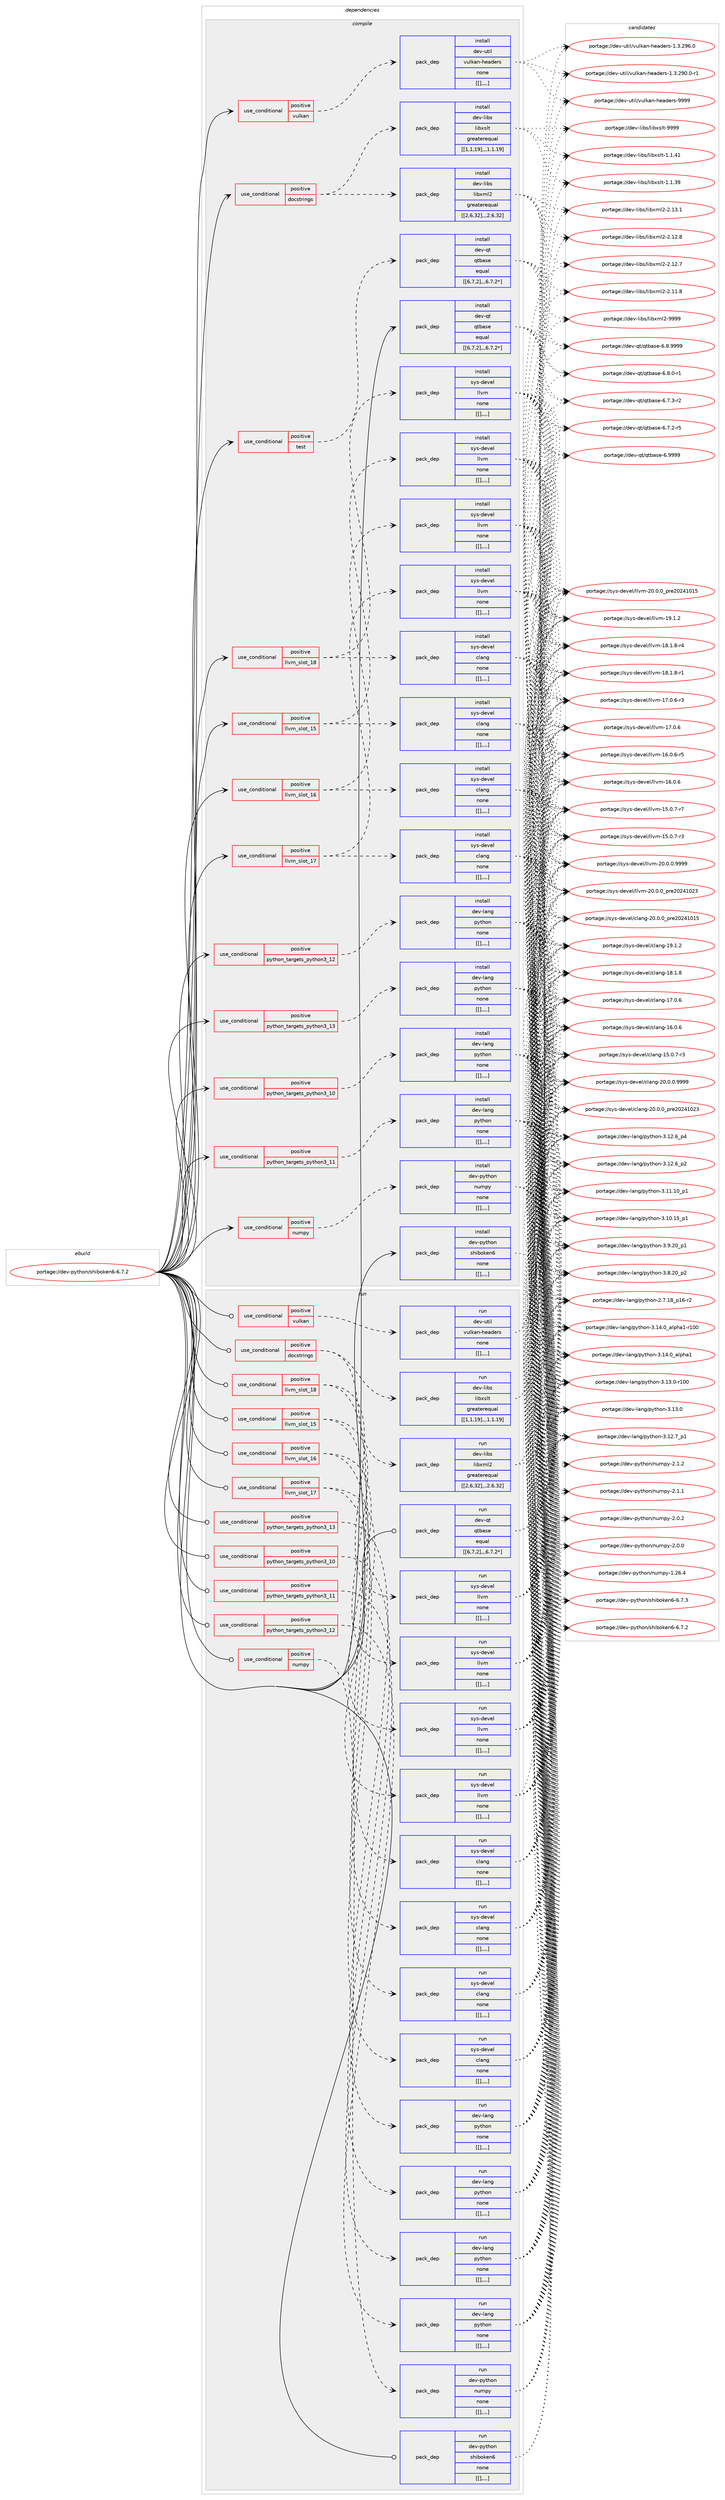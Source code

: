 digraph prolog {

# *************
# Graph options
# *************

newrank=true;
concentrate=true;
compound=true;
graph [rankdir=LR,fontname=Helvetica,fontsize=10,ranksep=1.5];#, ranksep=2.5, nodesep=0.2];
edge  [arrowhead=vee];
node  [fontname=Helvetica,fontsize=10];

# **********
# The ebuild
# **********

subgraph cluster_leftcol {
color=gray;
label=<<i>ebuild</i>>;
id [label="portage://dev-python/shiboken6-6.7.2", color=red, width=4, href="../dev-python/shiboken6-6.7.2.svg"];
}

# ****************
# The dependencies
# ****************

subgraph cluster_midcol {
color=gray;
label=<<i>dependencies</i>>;
subgraph cluster_compile {
fillcolor="#eeeeee";
style=filled;
label=<<i>compile</i>>;
subgraph cond42362 {
dependency170183 [label=<<TABLE BORDER="0" CELLBORDER="1" CELLSPACING="0" CELLPADDING="4"><TR><TD ROWSPAN="3" CELLPADDING="10">use_conditional</TD></TR><TR><TD>positive</TD></TR><TR><TD>docstrings</TD></TR></TABLE>>, shape=none, color=red];
subgraph pack126511 {
dependency170311 [label=<<TABLE BORDER="0" CELLBORDER="1" CELLSPACING="0" CELLPADDING="4" WIDTH="220"><TR><TD ROWSPAN="6" CELLPADDING="30">pack_dep</TD></TR><TR><TD WIDTH="110">install</TD></TR><TR><TD>dev-libs</TD></TR><TR><TD>libxml2</TD></TR><TR><TD>greaterequal</TD></TR><TR><TD>[[2,6,32],,,2.6.32]</TD></TR></TABLE>>, shape=none, color=blue];
}
dependency170183:e -> dependency170311:w [weight=20,style="dashed",arrowhead="vee"];
subgraph pack126564 {
dependency170321 [label=<<TABLE BORDER="0" CELLBORDER="1" CELLSPACING="0" CELLPADDING="4" WIDTH="220"><TR><TD ROWSPAN="6" CELLPADDING="30">pack_dep</TD></TR><TR><TD WIDTH="110">install</TD></TR><TR><TD>dev-libs</TD></TR><TR><TD>libxslt</TD></TR><TR><TD>greaterequal</TD></TR><TR><TD>[[1,1,19],,,1.1.19]</TD></TR></TABLE>>, shape=none, color=blue];
}
dependency170183:e -> dependency170321:w [weight=20,style="dashed",arrowhead="vee"];
}
id:e -> dependency170183:w [weight=20,style="solid",arrowhead="vee"];
subgraph cond42440 {
dependency170377 [label=<<TABLE BORDER="0" CELLBORDER="1" CELLSPACING="0" CELLPADDING="4"><TR><TD ROWSPAN="3" CELLPADDING="10">use_conditional</TD></TR><TR><TD>positive</TD></TR><TR><TD>llvm_slot_15</TD></TR></TABLE>>, shape=none, color=red];
subgraph pack126602 {
dependency170380 [label=<<TABLE BORDER="0" CELLBORDER="1" CELLSPACING="0" CELLPADDING="4" WIDTH="220"><TR><TD ROWSPAN="6" CELLPADDING="30">pack_dep</TD></TR><TR><TD WIDTH="110">install</TD></TR><TR><TD>sys-devel</TD></TR><TR><TD>clang</TD></TR><TR><TD>none</TD></TR><TR><TD>[[],,,,]</TD></TR></TABLE>>, shape=none, color=blue];
}
dependency170377:e -> dependency170380:w [weight=20,style="dashed",arrowhead="vee"];
subgraph pack126606 {
dependency170385 [label=<<TABLE BORDER="0" CELLBORDER="1" CELLSPACING="0" CELLPADDING="4" WIDTH="220"><TR><TD ROWSPAN="6" CELLPADDING="30">pack_dep</TD></TR><TR><TD WIDTH="110">install</TD></TR><TR><TD>sys-devel</TD></TR><TR><TD>llvm</TD></TR><TR><TD>none</TD></TR><TR><TD>[[],,,,]</TD></TR></TABLE>>, shape=none, color=blue];
}
dependency170377:e -> dependency170385:w [weight=20,style="dashed",arrowhead="vee"];
}
id:e -> dependency170377:w [weight=20,style="solid",arrowhead="vee"];
subgraph cond42446 {
dependency170390 [label=<<TABLE BORDER="0" CELLBORDER="1" CELLSPACING="0" CELLPADDING="4"><TR><TD ROWSPAN="3" CELLPADDING="10">use_conditional</TD></TR><TR><TD>positive</TD></TR><TR><TD>llvm_slot_16</TD></TR></TABLE>>, shape=none, color=red];
subgraph pack126609 {
dependency170411 [label=<<TABLE BORDER="0" CELLBORDER="1" CELLSPACING="0" CELLPADDING="4" WIDTH="220"><TR><TD ROWSPAN="6" CELLPADDING="30">pack_dep</TD></TR><TR><TD WIDTH="110">install</TD></TR><TR><TD>sys-devel</TD></TR><TR><TD>clang</TD></TR><TR><TD>none</TD></TR><TR><TD>[[],,,,]</TD></TR></TABLE>>, shape=none, color=blue];
}
dependency170390:e -> dependency170411:w [weight=20,style="dashed",arrowhead="vee"];
subgraph pack126628 {
dependency170449 [label=<<TABLE BORDER="0" CELLBORDER="1" CELLSPACING="0" CELLPADDING="4" WIDTH="220"><TR><TD ROWSPAN="6" CELLPADDING="30">pack_dep</TD></TR><TR><TD WIDTH="110">install</TD></TR><TR><TD>sys-devel</TD></TR><TR><TD>llvm</TD></TR><TR><TD>none</TD></TR><TR><TD>[[],,,,]</TD></TR></TABLE>>, shape=none, color=blue];
}
dependency170390:e -> dependency170449:w [weight=20,style="dashed",arrowhead="vee"];
}
id:e -> dependency170390:w [weight=20,style="solid",arrowhead="vee"];
subgraph cond42487 {
dependency170508 [label=<<TABLE BORDER="0" CELLBORDER="1" CELLSPACING="0" CELLPADDING="4"><TR><TD ROWSPAN="3" CELLPADDING="10">use_conditional</TD></TR><TR><TD>positive</TD></TR><TR><TD>llvm_slot_17</TD></TR></TABLE>>, shape=none, color=red];
subgraph pack126690 {
dependency170580 [label=<<TABLE BORDER="0" CELLBORDER="1" CELLSPACING="0" CELLPADDING="4" WIDTH="220"><TR><TD ROWSPAN="6" CELLPADDING="30">pack_dep</TD></TR><TR><TD WIDTH="110">install</TD></TR><TR><TD>sys-devel</TD></TR><TR><TD>clang</TD></TR><TR><TD>none</TD></TR><TR><TD>[[],,,,]</TD></TR></TABLE>>, shape=none, color=blue];
}
dependency170508:e -> dependency170580:w [weight=20,style="dashed",arrowhead="vee"];
subgraph pack126730 {
dependency170628 [label=<<TABLE BORDER="0" CELLBORDER="1" CELLSPACING="0" CELLPADDING="4" WIDTH="220"><TR><TD ROWSPAN="6" CELLPADDING="30">pack_dep</TD></TR><TR><TD WIDTH="110">install</TD></TR><TR><TD>sys-devel</TD></TR><TR><TD>llvm</TD></TR><TR><TD>none</TD></TR><TR><TD>[[],,,,]</TD></TR></TABLE>>, shape=none, color=blue];
}
dependency170508:e -> dependency170628:w [weight=20,style="dashed",arrowhead="vee"];
}
id:e -> dependency170508:w [weight=20,style="solid",arrowhead="vee"];
subgraph cond42533 {
dependency170680 [label=<<TABLE BORDER="0" CELLBORDER="1" CELLSPACING="0" CELLPADDING="4"><TR><TD ROWSPAN="3" CELLPADDING="10">use_conditional</TD></TR><TR><TD>positive</TD></TR><TR><TD>llvm_slot_18</TD></TR></TABLE>>, shape=none, color=red];
subgraph pack126792 {
dependency170687 [label=<<TABLE BORDER="0" CELLBORDER="1" CELLSPACING="0" CELLPADDING="4" WIDTH="220"><TR><TD ROWSPAN="6" CELLPADDING="30">pack_dep</TD></TR><TR><TD WIDTH="110">install</TD></TR><TR><TD>sys-devel</TD></TR><TR><TD>clang</TD></TR><TR><TD>none</TD></TR><TR><TD>[[],,,,]</TD></TR></TABLE>>, shape=none, color=blue];
}
dependency170680:e -> dependency170687:w [weight=20,style="dashed",arrowhead="vee"];
subgraph pack126808 {
dependency170712 [label=<<TABLE BORDER="0" CELLBORDER="1" CELLSPACING="0" CELLPADDING="4" WIDTH="220"><TR><TD ROWSPAN="6" CELLPADDING="30">pack_dep</TD></TR><TR><TD WIDTH="110">install</TD></TR><TR><TD>sys-devel</TD></TR><TR><TD>llvm</TD></TR><TR><TD>none</TD></TR><TR><TD>[[],,,,]</TD></TR></TABLE>>, shape=none, color=blue];
}
dependency170680:e -> dependency170712:w [weight=20,style="dashed",arrowhead="vee"];
}
id:e -> dependency170680:w [weight=20,style="solid",arrowhead="vee"];
subgraph cond42609 {
dependency170834 [label=<<TABLE BORDER="0" CELLBORDER="1" CELLSPACING="0" CELLPADDING="4"><TR><TD ROWSPAN="3" CELLPADDING="10">use_conditional</TD></TR><TR><TD>positive</TD></TR><TR><TD>numpy</TD></TR></TABLE>>, shape=none, color=red];
subgraph pack126897 {
dependency170858 [label=<<TABLE BORDER="0" CELLBORDER="1" CELLSPACING="0" CELLPADDING="4" WIDTH="220"><TR><TD ROWSPAN="6" CELLPADDING="30">pack_dep</TD></TR><TR><TD WIDTH="110">install</TD></TR><TR><TD>dev-python</TD></TR><TR><TD>numpy</TD></TR><TR><TD>none</TD></TR><TR><TD>[[],,,,]</TD></TR></TABLE>>, shape=none, color=blue];
}
dependency170834:e -> dependency170858:w [weight=20,style="dashed",arrowhead="vee"];
}
id:e -> dependency170834:w [weight=20,style="solid",arrowhead="vee"];
subgraph cond42631 {
dependency170906 [label=<<TABLE BORDER="0" CELLBORDER="1" CELLSPACING="0" CELLPADDING="4"><TR><TD ROWSPAN="3" CELLPADDING="10">use_conditional</TD></TR><TR><TD>positive</TD></TR><TR><TD>python_targets_python3_10</TD></TR></TABLE>>, shape=none, color=red];
subgraph pack126951 {
dependency170952 [label=<<TABLE BORDER="0" CELLBORDER="1" CELLSPACING="0" CELLPADDING="4" WIDTH="220"><TR><TD ROWSPAN="6" CELLPADDING="30">pack_dep</TD></TR><TR><TD WIDTH="110">install</TD></TR><TR><TD>dev-lang</TD></TR><TR><TD>python</TD></TR><TR><TD>none</TD></TR><TR><TD>[[],,,,]</TD></TR></TABLE>>, shape=none, color=blue];
}
dependency170906:e -> dependency170952:w [weight=20,style="dashed",arrowhead="vee"];
}
id:e -> dependency170906:w [weight=20,style="solid",arrowhead="vee"];
subgraph cond42674 {
dependency171038 [label=<<TABLE BORDER="0" CELLBORDER="1" CELLSPACING="0" CELLPADDING="4"><TR><TD ROWSPAN="3" CELLPADDING="10">use_conditional</TD></TR><TR><TD>positive</TD></TR><TR><TD>python_targets_python3_11</TD></TR></TABLE>>, shape=none, color=red];
subgraph pack127008 {
dependency171057 [label=<<TABLE BORDER="0" CELLBORDER="1" CELLSPACING="0" CELLPADDING="4" WIDTH="220"><TR><TD ROWSPAN="6" CELLPADDING="30">pack_dep</TD></TR><TR><TD WIDTH="110">install</TD></TR><TR><TD>dev-lang</TD></TR><TR><TD>python</TD></TR><TR><TD>none</TD></TR><TR><TD>[[],,,,]</TD></TR></TABLE>>, shape=none, color=blue];
}
dependency171038:e -> dependency171057:w [weight=20,style="dashed",arrowhead="vee"];
}
id:e -> dependency171038:w [weight=20,style="solid",arrowhead="vee"];
subgraph cond42703 {
dependency171064 [label=<<TABLE BORDER="0" CELLBORDER="1" CELLSPACING="0" CELLPADDING="4"><TR><TD ROWSPAN="3" CELLPADDING="10">use_conditional</TD></TR><TR><TD>positive</TD></TR><TR><TD>python_targets_python3_12</TD></TR></TABLE>>, shape=none, color=red];
subgraph pack127039 {
dependency171128 [label=<<TABLE BORDER="0" CELLBORDER="1" CELLSPACING="0" CELLPADDING="4" WIDTH="220"><TR><TD ROWSPAN="6" CELLPADDING="30">pack_dep</TD></TR><TR><TD WIDTH="110">install</TD></TR><TR><TD>dev-lang</TD></TR><TR><TD>python</TD></TR><TR><TD>none</TD></TR><TR><TD>[[],,,,]</TD></TR></TABLE>>, shape=none, color=blue];
}
dependency171064:e -> dependency171128:w [weight=20,style="dashed",arrowhead="vee"];
}
id:e -> dependency171064:w [weight=20,style="solid",arrowhead="vee"];
subgraph cond42734 {
dependency171190 [label=<<TABLE BORDER="0" CELLBORDER="1" CELLSPACING="0" CELLPADDING="4"><TR><TD ROWSPAN="3" CELLPADDING="10">use_conditional</TD></TR><TR><TD>positive</TD></TR><TR><TD>python_targets_python3_13</TD></TR></TABLE>>, shape=none, color=red];
subgraph pack127095 {
dependency171220 [label=<<TABLE BORDER="0" CELLBORDER="1" CELLSPACING="0" CELLPADDING="4" WIDTH="220"><TR><TD ROWSPAN="6" CELLPADDING="30">pack_dep</TD></TR><TR><TD WIDTH="110">install</TD></TR><TR><TD>dev-lang</TD></TR><TR><TD>python</TD></TR><TR><TD>none</TD></TR><TR><TD>[[],,,,]</TD></TR></TABLE>>, shape=none, color=blue];
}
dependency171190:e -> dependency171220:w [weight=20,style="dashed",arrowhead="vee"];
}
id:e -> dependency171190:w [weight=20,style="solid",arrowhead="vee"];
subgraph cond42783 {
dependency171252 [label=<<TABLE BORDER="0" CELLBORDER="1" CELLSPACING="0" CELLPADDING="4"><TR><TD ROWSPAN="3" CELLPADDING="10">use_conditional</TD></TR><TR><TD>positive</TD></TR><TR><TD>test</TD></TR></TABLE>>, shape=none, color=red];
subgraph pack127126 {
dependency171265 [label=<<TABLE BORDER="0" CELLBORDER="1" CELLSPACING="0" CELLPADDING="4" WIDTH="220"><TR><TD ROWSPAN="6" CELLPADDING="30">pack_dep</TD></TR><TR><TD WIDTH="110">install</TD></TR><TR><TD>dev-qt</TD></TR><TR><TD>qtbase</TD></TR><TR><TD>equal</TD></TR><TR><TD>[[6,7,2],,,6.7.2*]</TD></TR></TABLE>>, shape=none, color=blue];
}
dependency171252:e -> dependency171265:w [weight=20,style="dashed",arrowhead="vee"];
}
id:e -> dependency171252:w [weight=20,style="solid",arrowhead="vee"];
subgraph cond42804 {
dependency171306 [label=<<TABLE BORDER="0" CELLBORDER="1" CELLSPACING="0" CELLPADDING="4"><TR><TD ROWSPAN="3" CELLPADDING="10">use_conditional</TD></TR><TR><TD>positive</TD></TR><TR><TD>vulkan</TD></TR></TABLE>>, shape=none, color=red];
subgraph pack127160 {
dependency171331 [label=<<TABLE BORDER="0" CELLBORDER="1" CELLSPACING="0" CELLPADDING="4" WIDTH="220"><TR><TD ROWSPAN="6" CELLPADDING="30">pack_dep</TD></TR><TR><TD WIDTH="110">install</TD></TR><TR><TD>dev-util</TD></TR><TR><TD>vulkan-headers</TD></TR><TR><TD>none</TD></TR><TR><TD>[[],,,,]</TD></TR></TABLE>>, shape=none, color=blue];
}
dependency171306:e -> dependency171331:w [weight=20,style="dashed",arrowhead="vee"];
}
id:e -> dependency171306:w [weight=20,style="solid",arrowhead="vee"];
subgraph pack127202 {
dependency171384 [label=<<TABLE BORDER="0" CELLBORDER="1" CELLSPACING="0" CELLPADDING="4" WIDTH="220"><TR><TD ROWSPAN="6" CELLPADDING="30">pack_dep</TD></TR><TR><TD WIDTH="110">install</TD></TR><TR><TD>dev-qt</TD></TR><TR><TD>qtbase</TD></TR><TR><TD>equal</TD></TR><TR><TD>[[6,7,2],,,6.7.2*]</TD></TR></TABLE>>, shape=none, color=blue];
}
id:e -> dependency171384:w [weight=20,style="solid",arrowhead="vee"];
subgraph pack127209 {
dependency171394 [label=<<TABLE BORDER="0" CELLBORDER="1" CELLSPACING="0" CELLPADDING="4" WIDTH="220"><TR><TD ROWSPAN="6" CELLPADDING="30">pack_dep</TD></TR><TR><TD WIDTH="110">install</TD></TR><TR><TD>dev-python</TD></TR><TR><TD>shiboken6</TD></TR><TR><TD>none</TD></TR><TR><TD>[[],,,,]</TD></TR></TABLE>>, shape=none, color=blue];
}
id:e -> dependency171394:w [weight=20,style="solid",arrowhead="vee"];
}
subgraph cluster_compileandrun {
fillcolor="#eeeeee";
style=filled;
label=<<i>compile and run</i>>;
}
subgraph cluster_run {
fillcolor="#eeeeee";
style=filled;
label=<<i>run</i>>;
subgraph cond42867 {
dependency171451 [label=<<TABLE BORDER="0" CELLBORDER="1" CELLSPACING="0" CELLPADDING="4"><TR><TD ROWSPAN="3" CELLPADDING="10">use_conditional</TD></TR><TR><TD>positive</TD></TR><TR><TD>docstrings</TD></TR></TABLE>>, shape=none, color=red];
subgraph pack127248 {
dependency171500 [label=<<TABLE BORDER="0" CELLBORDER="1" CELLSPACING="0" CELLPADDING="4" WIDTH="220"><TR><TD ROWSPAN="6" CELLPADDING="30">pack_dep</TD></TR><TR><TD WIDTH="110">run</TD></TR><TR><TD>dev-libs</TD></TR><TR><TD>libxml2</TD></TR><TR><TD>greaterequal</TD></TR><TR><TD>[[2,6,32],,,2.6.32]</TD></TR></TABLE>>, shape=none, color=blue];
}
dependency171451:e -> dependency171500:w [weight=20,style="dashed",arrowhead="vee"];
subgraph pack127289 {
dependency171525 [label=<<TABLE BORDER="0" CELLBORDER="1" CELLSPACING="0" CELLPADDING="4" WIDTH="220"><TR><TD ROWSPAN="6" CELLPADDING="30">pack_dep</TD></TR><TR><TD WIDTH="110">run</TD></TR><TR><TD>dev-libs</TD></TR><TR><TD>libxslt</TD></TR><TR><TD>greaterequal</TD></TR><TR><TD>[[1,1,19],,,1.1.19]</TD></TR></TABLE>>, shape=none, color=blue];
}
dependency171451:e -> dependency171525:w [weight=20,style="dashed",arrowhead="vee"];
}
id:e -> dependency171451:w [weight=20,style="solid",arrowhead="odot"];
subgraph cond42897 {
dependency171542 [label=<<TABLE BORDER="0" CELLBORDER="1" CELLSPACING="0" CELLPADDING="4"><TR><TD ROWSPAN="3" CELLPADDING="10">use_conditional</TD></TR><TR><TD>positive</TD></TR><TR><TD>llvm_slot_15</TD></TR></TABLE>>, shape=none, color=red];
subgraph pack127334 {
dependency171633 [label=<<TABLE BORDER="0" CELLBORDER="1" CELLSPACING="0" CELLPADDING="4" WIDTH="220"><TR><TD ROWSPAN="6" CELLPADDING="30">pack_dep</TD></TR><TR><TD WIDTH="110">run</TD></TR><TR><TD>sys-devel</TD></TR><TR><TD>clang</TD></TR><TR><TD>none</TD></TR><TR><TD>[[],,,,]</TD></TR></TABLE>>, shape=none, color=blue];
}
dependency171542:e -> dependency171633:w [weight=20,style="dashed",arrowhead="vee"];
subgraph pack127404 {
dependency171704 [label=<<TABLE BORDER="0" CELLBORDER="1" CELLSPACING="0" CELLPADDING="4" WIDTH="220"><TR><TD ROWSPAN="6" CELLPADDING="30">pack_dep</TD></TR><TR><TD WIDTH="110">run</TD></TR><TR><TD>sys-devel</TD></TR><TR><TD>llvm</TD></TR><TR><TD>none</TD></TR><TR><TD>[[],,,,]</TD></TR></TABLE>>, shape=none, color=blue];
}
dependency171542:e -> dependency171704:w [weight=20,style="dashed",arrowhead="vee"];
}
id:e -> dependency171542:w [weight=20,style="solid",arrowhead="odot"];
subgraph cond42971 {
dependency171789 [label=<<TABLE BORDER="0" CELLBORDER="1" CELLSPACING="0" CELLPADDING="4"><TR><TD ROWSPAN="3" CELLPADDING="10">use_conditional</TD></TR><TR><TD>positive</TD></TR><TR><TD>llvm_slot_16</TD></TR></TABLE>>, shape=none, color=red];
subgraph pack127495 {
dependency171879 [label=<<TABLE BORDER="0" CELLBORDER="1" CELLSPACING="0" CELLPADDING="4" WIDTH="220"><TR><TD ROWSPAN="6" CELLPADDING="30">pack_dep</TD></TR><TR><TD WIDTH="110">run</TD></TR><TR><TD>sys-devel</TD></TR><TR><TD>clang</TD></TR><TR><TD>none</TD></TR><TR><TD>[[],,,,]</TD></TR></TABLE>>, shape=none, color=blue];
}
dependency171789:e -> dependency171879:w [weight=20,style="dashed",arrowhead="vee"];
subgraph pack127527 {
dependency171920 [label=<<TABLE BORDER="0" CELLBORDER="1" CELLSPACING="0" CELLPADDING="4" WIDTH="220"><TR><TD ROWSPAN="6" CELLPADDING="30">pack_dep</TD></TR><TR><TD WIDTH="110">run</TD></TR><TR><TD>sys-devel</TD></TR><TR><TD>llvm</TD></TR><TR><TD>none</TD></TR><TR><TD>[[],,,,]</TD></TR></TABLE>>, shape=none, color=blue];
}
dependency171789:e -> dependency171920:w [weight=20,style="dashed",arrowhead="vee"];
}
id:e -> dependency171789:w [weight=20,style="solid",arrowhead="odot"];
subgraph cond43061 {
dependency171955 [label=<<TABLE BORDER="0" CELLBORDER="1" CELLSPACING="0" CELLPADDING="4"><TR><TD ROWSPAN="3" CELLPADDING="10">use_conditional</TD></TR><TR><TD>positive</TD></TR><TR><TD>llvm_slot_17</TD></TR></TABLE>>, shape=none, color=red];
subgraph pack127590 {
dependency172043 [label=<<TABLE BORDER="0" CELLBORDER="1" CELLSPACING="0" CELLPADDING="4" WIDTH="220"><TR><TD ROWSPAN="6" CELLPADDING="30">pack_dep</TD></TR><TR><TD WIDTH="110">run</TD></TR><TR><TD>sys-devel</TD></TR><TR><TD>clang</TD></TR><TR><TD>none</TD></TR><TR><TD>[[],,,,]</TD></TR></TABLE>>, shape=none, color=blue];
}
dependency171955:e -> dependency172043:w [weight=20,style="dashed",arrowhead="vee"];
subgraph pack127664 {
dependency172161 [label=<<TABLE BORDER="0" CELLBORDER="1" CELLSPACING="0" CELLPADDING="4" WIDTH="220"><TR><TD ROWSPAN="6" CELLPADDING="30">pack_dep</TD></TR><TR><TD WIDTH="110">run</TD></TR><TR><TD>sys-devel</TD></TR><TR><TD>llvm</TD></TR><TR><TD>none</TD></TR><TR><TD>[[],,,,]</TD></TR></TABLE>>, shape=none, color=blue];
}
dependency171955:e -> dependency172161:w [weight=20,style="dashed",arrowhead="vee"];
}
id:e -> dependency171955:w [weight=20,style="solid",arrowhead="odot"];
subgraph cond43132 {
dependency172170 [label=<<TABLE BORDER="0" CELLBORDER="1" CELLSPACING="0" CELLPADDING="4"><TR><TD ROWSPAN="3" CELLPADDING="10">use_conditional</TD></TR><TR><TD>positive</TD></TR><TR><TD>llvm_slot_18</TD></TR></TABLE>>, shape=none, color=red];
subgraph pack127702 {
dependency172178 [label=<<TABLE BORDER="0" CELLBORDER="1" CELLSPACING="0" CELLPADDING="4" WIDTH="220"><TR><TD ROWSPAN="6" CELLPADDING="30">pack_dep</TD></TR><TR><TD WIDTH="110">run</TD></TR><TR><TD>sys-devel</TD></TR><TR><TD>clang</TD></TR><TR><TD>none</TD></TR><TR><TD>[[],,,,]</TD></TR></TABLE>>, shape=none, color=blue];
}
dependency172170:e -> dependency172178:w [weight=20,style="dashed",arrowhead="vee"];
subgraph pack127706 {
dependency172204 [label=<<TABLE BORDER="0" CELLBORDER="1" CELLSPACING="0" CELLPADDING="4" WIDTH="220"><TR><TD ROWSPAN="6" CELLPADDING="30">pack_dep</TD></TR><TR><TD WIDTH="110">run</TD></TR><TR><TD>sys-devel</TD></TR><TR><TD>llvm</TD></TR><TR><TD>none</TD></TR><TR><TD>[[],,,,]</TD></TR></TABLE>>, shape=none, color=blue];
}
dependency172170:e -> dependency172204:w [weight=20,style="dashed",arrowhead="vee"];
}
id:e -> dependency172170:w [weight=20,style="solid",arrowhead="odot"];
subgraph cond43144 {
dependency172240 [label=<<TABLE BORDER="0" CELLBORDER="1" CELLSPACING="0" CELLPADDING="4"><TR><TD ROWSPAN="3" CELLPADDING="10">use_conditional</TD></TR><TR><TD>positive</TD></TR><TR><TD>numpy</TD></TR></TABLE>>, shape=none, color=red];
subgraph pack127750 {
dependency172258 [label=<<TABLE BORDER="0" CELLBORDER="1" CELLSPACING="0" CELLPADDING="4" WIDTH="220"><TR><TD ROWSPAN="6" CELLPADDING="30">pack_dep</TD></TR><TR><TD WIDTH="110">run</TD></TR><TR><TD>dev-python</TD></TR><TR><TD>numpy</TD></TR><TR><TD>none</TD></TR><TR><TD>[[],,,,]</TD></TR></TABLE>>, shape=none, color=blue];
}
dependency172240:e -> dependency172258:w [weight=20,style="dashed",arrowhead="vee"];
}
id:e -> dependency172240:w [weight=20,style="solid",arrowhead="odot"];
subgraph cond43177 {
dependency172304 [label=<<TABLE BORDER="0" CELLBORDER="1" CELLSPACING="0" CELLPADDING="4"><TR><TD ROWSPAN="3" CELLPADDING="10">use_conditional</TD></TR><TR><TD>positive</TD></TR><TR><TD>python_targets_python3_10</TD></TR></TABLE>>, shape=none, color=red];
subgraph pack127814 {
dependency172360 [label=<<TABLE BORDER="0" CELLBORDER="1" CELLSPACING="0" CELLPADDING="4" WIDTH="220"><TR><TD ROWSPAN="6" CELLPADDING="30">pack_dep</TD></TR><TR><TD WIDTH="110">run</TD></TR><TR><TD>dev-lang</TD></TR><TR><TD>python</TD></TR><TR><TD>none</TD></TR><TR><TD>[[],,,,]</TD></TR></TABLE>>, shape=none, color=blue];
}
dependency172304:e -> dependency172360:w [weight=20,style="dashed",arrowhead="vee"];
}
id:e -> dependency172304:w [weight=20,style="solid",arrowhead="odot"];
subgraph cond43203 {
dependency172385 [label=<<TABLE BORDER="0" CELLBORDER="1" CELLSPACING="0" CELLPADDING="4"><TR><TD ROWSPAN="3" CELLPADDING="10">use_conditional</TD></TR><TR><TD>positive</TD></TR><TR><TD>python_targets_python3_11</TD></TR></TABLE>>, shape=none, color=red];
subgraph pack127852 {
dependency172424 [label=<<TABLE BORDER="0" CELLBORDER="1" CELLSPACING="0" CELLPADDING="4" WIDTH="220"><TR><TD ROWSPAN="6" CELLPADDING="30">pack_dep</TD></TR><TR><TD WIDTH="110">run</TD></TR><TR><TD>dev-lang</TD></TR><TR><TD>python</TD></TR><TR><TD>none</TD></TR><TR><TD>[[],,,,]</TD></TR></TABLE>>, shape=none, color=blue];
}
dependency172385:e -> dependency172424:w [weight=20,style="dashed",arrowhead="vee"];
}
id:e -> dependency172385:w [weight=20,style="solid",arrowhead="odot"];
subgraph cond43227 {
dependency172443 [label=<<TABLE BORDER="0" CELLBORDER="1" CELLSPACING="0" CELLPADDING="4"><TR><TD ROWSPAN="3" CELLPADDING="10">use_conditional</TD></TR><TR><TD>positive</TD></TR><TR><TD>python_targets_python3_12</TD></TR></TABLE>>, shape=none, color=red];
subgraph pack127881 {
dependency172462 [label=<<TABLE BORDER="0" CELLBORDER="1" CELLSPACING="0" CELLPADDING="4" WIDTH="220"><TR><TD ROWSPAN="6" CELLPADDING="30">pack_dep</TD></TR><TR><TD WIDTH="110">run</TD></TR><TR><TD>dev-lang</TD></TR><TR><TD>python</TD></TR><TR><TD>none</TD></TR><TR><TD>[[],,,,]</TD></TR></TABLE>>, shape=none, color=blue];
}
dependency172443:e -> dependency172462:w [weight=20,style="dashed",arrowhead="vee"];
}
id:e -> dependency172443:w [weight=20,style="solid",arrowhead="odot"];
subgraph cond43236 {
dependency172499 [label=<<TABLE BORDER="0" CELLBORDER="1" CELLSPACING="0" CELLPADDING="4"><TR><TD ROWSPAN="3" CELLPADDING="10">use_conditional</TD></TR><TR><TD>positive</TD></TR><TR><TD>python_targets_python3_13</TD></TR></TABLE>>, shape=none, color=red];
subgraph pack127912 {
dependency172575 [label=<<TABLE BORDER="0" CELLBORDER="1" CELLSPACING="0" CELLPADDING="4" WIDTH="220"><TR><TD ROWSPAN="6" CELLPADDING="30">pack_dep</TD></TR><TR><TD WIDTH="110">run</TD></TR><TR><TD>dev-lang</TD></TR><TR><TD>python</TD></TR><TR><TD>none</TD></TR><TR><TD>[[],,,,]</TD></TR></TABLE>>, shape=none, color=blue];
}
dependency172499:e -> dependency172575:w [weight=20,style="dashed",arrowhead="vee"];
}
id:e -> dependency172499:w [weight=20,style="solid",arrowhead="odot"];
subgraph cond43289 {
dependency172610 [label=<<TABLE BORDER="0" CELLBORDER="1" CELLSPACING="0" CELLPADDING="4"><TR><TD ROWSPAN="3" CELLPADDING="10">use_conditional</TD></TR><TR><TD>positive</TD></TR><TR><TD>vulkan</TD></TR></TABLE>>, shape=none, color=red];
subgraph pack128025 {
dependency172745 [label=<<TABLE BORDER="0" CELLBORDER="1" CELLSPACING="0" CELLPADDING="4" WIDTH="220"><TR><TD ROWSPAN="6" CELLPADDING="30">pack_dep</TD></TR><TR><TD WIDTH="110">run</TD></TR><TR><TD>dev-util</TD></TR><TR><TD>vulkan-headers</TD></TR><TR><TD>none</TD></TR><TR><TD>[[],,,,]</TD></TR></TABLE>>, shape=none, color=blue];
}
dependency172610:e -> dependency172745:w [weight=20,style="dashed",arrowhead="vee"];
}
id:e -> dependency172610:w [weight=20,style="solid",arrowhead="odot"];
subgraph pack128070 {
dependency172751 [label=<<TABLE BORDER="0" CELLBORDER="1" CELLSPACING="0" CELLPADDING="4" WIDTH="220"><TR><TD ROWSPAN="6" CELLPADDING="30">pack_dep</TD></TR><TR><TD WIDTH="110">run</TD></TR><TR><TD>dev-qt</TD></TR><TR><TD>qtbase</TD></TR><TR><TD>equal</TD></TR><TR><TD>[[6,7,2],,,6.7.2*]</TD></TR></TABLE>>, shape=none, color=blue];
}
id:e -> dependency172751:w [weight=20,style="solid",arrowhead="odot"];
subgraph pack128073 {
dependency172758 [label=<<TABLE BORDER="0" CELLBORDER="1" CELLSPACING="0" CELLPADDING="4" WIDTH="220"><TR><TD ROWSPAN="6" CELLPADDING="30">pack_dep</TD></TR><TR><TD WIDTH="110">run</TD></TR><TR><TD>dev-python</TD></TR><TR><TD>shiboken6</TD></TR><TR><TD>none</TD></TR><TR><TD>[[],,,,]</TD></TR></TABLE>>, shape=none, color=blue];
}
id:e -> dependency172758:w [weight=20,style="solid",arrowhead="odot"];
}
}

# **************
# The candidates
# **************

subgraph cluster_choices {
rank=same;
color=gray;
label=<<i>candidates</i>>;

subgraph choice127756 {
color=black;
nodesep=1;
choice10010111845108105981154710810598120109108504557575757 [label="portage://dev-libs/libxml2-9999", color=red, width=4,href="../dev-libs/libxml2-9999.svg"];
choice100101118451081059811547108105981201091085045504649514649 [label="portage://dev-libs/libxml2-2.13.1", color=red, width=4,href="../dev-libs/libxml2-2.13.1.svg"];
choice100101118451081059811547108105981201091085045504649504656 [label="portage://dev-libs/libxml2-2.12.8", color=red, width=4,href="../dev-libs/libxml2-2.12.8.svg"];
choice100101118451081059811547108105981201091085045504649504655 [label="portage://dev-libs/libxml2-2.12.7", color=red, width=4,href="../dev-libs/libxml2-2.12.7.svg"];
choice100101118451081059811547108105981201091085045504649494656 [label="portage://dev-libs/libxml2-2.11.8", color=red, width=4,href="../dev-libs/libxml2-2.11.8.svg"];
dependency170311:e -> choice10010111845108105981154710810598120109108504557575757:w [style=dotted,weight="100"];
dependency170311:e -> choice100101118451081059811547108105981201091085045504649514649:w [style=dotted,weight="100"];
dependency170311:e -> choice100101118451081059811547108105981201091085045504649504656:w [style=dotted,weight="100"];
dependency170311:e -> choice100101118451081059811547108105981201091085045504649504655:w [style=dotted,weight="100"];
dependency170311:e -> choice100101118451081059811547108105981201091085045504649494656:w [style=dotted,weight="100"];
}
subgraph choice127782 {
color=black;
nodesep=1;
choice100101118451081059811547108105981201151081164557575757 [label="portage://dev-libs/libxslt-9999", color=red, width=4,href="../dev-libs/libxslt-9999.svg"];
choice1001011184510810598115471081059812011510811645494649465249 [label="portage://dev-libs/libxslt-1.1.41", color=red, width=4,href="../dev-libs/libxslt-1.1.41.svg"];
choice1001011184510810598115471081059812011510811645494649465157 [label="portage://dev-libs/libxslt-1.1.39", color=red, width=4,href="../dev-libs/libxslt-1.1.39.svg"];
dependency170321:e -> choice100101118451081059811547108105981201151081164557575757:w [style=dotted,weight="100"];
dependency170321:e -> choice1001011184510810598115471081059812011510811645494649465249:w [style=dotted,weight="100"];
dependency170321:e -> choice1001011184510810598115471081059812011510811645494649465157:w [style=dotted,weight="100"];
}
subgraph choice127805 {
color=black;
nodesep=1;
choice11512111545100101118101108479910897110103455048464846484657575757 [label="portage://sys-devel/clang-20.0.0.9999", color=red, width=4,href="../sys-devel/clang-20.0.0.9999.svg"];
choice1151211154510010111810110847991089711010345504846484648951121141015048505249485051 [label="portage://sys-devel/clang-20.0.0_pre20241023", color=red, width=4,href="../sys-devel/clang-20.0.0_pre20241023.svg"];
choice1151211154510010111810110847991089711010345504846484648951121141015048505249484953 [label="portage://sys-devel/clang-20.0.0_pre20241015", color=red, width=4,href="../sys-devel/clang-20.0.0_pre20241015.svg"];
choice1151211154510010111810110847991089711010345495746494650 [label="portage://sys-devel/clang-19.1.2", color=red, width=4,href="../sys-devel/clang-19.1.2.svg"];
choice1151211154510010111810110847991089711010345495646494656 [label="portage://sys-devel/clang-18.1.8", color=red, width=4,href="../sys-devel/clang-18.1.8.svg"];
choice1151211154510010111810110847991089711010345495546484654 [label="portage://sys-devel/clang-17.0.6", color=red, width=4,href="../sys-devel/clang-17.0.6.svg"];
choice1151211154510010111810110847991089711010345495446484654 [label="portage://sys-devel/clang-16.0.6", color=red, width=4,href="../sys-devel/clang-16.0.6.svg"];
choice11512111545100101118101108479910897110103454953464846554511451 [label="portage://sys-devel/clang-15.0.7-r3", color=red, width=4,href="../sys-devel/clang-15.0.7-r3.svg"];
dependency170380:e -> choice11512111545100101118101108479910897110103455048464846484657575757:w [style=dotted,weight="100"];
dependency170380:e -> choice1151211154510010111810110847991089711010345504846484648951121141015048505249485051:w [style=dotted,weight="100"];
dependency170380:e -> choice1151211154510010111810110847991089711010345504846484648951121141015048505249484953:w [style=dotted,weight="100"];
dependency170380:e -> choice1151211154510010111810110847991089711010345495746494650:w [style=dotted,weight="100"];
dependency170380:e -> choice1151211154510010111810110847991089711010345495646494656:w [style=dotted,weight="100"];
dependency170380:e -> choice1151211154510010111810110847991089711010345495546484654:w [style=dotted,weight="100"];
dependency170380:e -> choice1151211154510010111810110847991089711010345495446484654:w [style=dotted,weight="100"];
dependency170380:e -> choice11512111545100101118101108479910897110103454953464846554511451:w [style=dotted,weight="100"];
}
subgraph choice127807 {
color=black;
nodesep=1;
choice1151211154510010111810110847108108118109455048464846484657575757 [label="portage://sys-devel/llvm-20.0.0.9999", color=red, width=4,href="../sys-devel/llvm-20.0.0.9999.svg"];
choice115121115451001011181011084710810811810945504846484648951121141015048505249485051 [label="portage://sys-devel/llvm-20.0.0_pre20241023", color=red, width=4,href="../sys-devel/llvm-20.0.0_pre20241023.svg"];
choice115121115451001011181011084710810811810945504846484648951121141015048505249484953 [label="portage://sys-devel/llvm-20.0.0_pre20241015", color=red, width=4,href="../sys-devel/llvm-20.0.0_pre20241015.svg"];
choice115121115451001011181011084710810811810945495746494650 [label="portage://sys-devel/llvm-19.1.2", color=red, width=4,href="../sys-devel/llvm-19.1.2.svg"];
choice1151211154510010111810110847108108118109454956464946564511452 [label="portage://sys-devel/llvm-18.1.8-r4", color=red, width=4,href="../sys-devel/llvm-18.1.8-r4.svg"];
choice1151211154510010111810110847108108118109454956464946564511449 [label="portage://sys-devel/llvm-18.1.8-r1", color=red, width=4,href="../sys-devel/llvm-18.1.8-r1.svg"];
choice1151211154510010111810110847108108118109454955464846544511451 [label="portage://sys-devel/llvm-17.0.6-r3", color=red, width=4,href="../sys-devel/llvm-17.0.6-r3.svg"];
choice115121115451001011181011084710810811810945495546484654 [label="portage://sys-devel/llvm-17.0.6", color=red, width=4,href="../sys-devel/llvm-17.0.6.svg"];
choice1151211154510010111810110847108108118109454954464846544511453 [label="portage://sys-devel/llvm-16.0.6-r5", color=red, width=4,href="../sys-devel/llvm-16.0.6-r5.svg"];
choice115121115451001011181011084710810811810945495446484654 [label="portage://sys-devel/llvm-16.0.6", color=red, width=4,href="../sys-devel/llvm-16.0.6.svg"];
choice1151211154510010111810110847108108118109454953464846554511455 [label="portage://sys-devel/llvm-15.0.7-r7", color=red, width=4,href="../sys-devel/llvm-15.0.7-r7.svg"];
choice1151211154510010111810110847108108118109454953464846554511451 [label="portage://sys-devel/llvm-15.0.7-r3", color=red, width=4,href="../sys-devel/llvm-15.0.7-r3.svg"];
dependency170385:e -> choice1151211154510010111810110847108108118109455048464846484657575757:w [style=dotted,weight="100"];
dependency170385:e -> choice115121115451001011181011084710810811810945504846484648951121141015048505249485051:w [style=dotted,weight="100"];
dependency170385:e -> choice115121115451001011181011084710810811810945504846484648951121141015048505249484953:w [style=dotted,weight="100"];
dependency170385:e -> choice115121115451001011181011084710810811810945495746494650:w [style=dotted,weight="100"];
dependency170385:e -> choice1151211154510010111810110847108108118109454956464946564511452:w [style=dotted,weight="100"];
dependency170385:e -> choice1151211154510010111810110847108108118109454956464946564511449:w [style=dotted,weight="100"];
dependency170385:e -> choice1151211154510010111810110847108108118109454955464846544511451:w [style=dotted,weight="100"];
dependency170385:e -> choice115121115451001011181011084710810811810945495546484654:w [style=dotted,weight="100"];
dependency170385:e -> choice1151211154510010111810110847108108118109454954464846544511453:w [style=dotted,weight="100"];
dependency170385:e -> choice115121115451001011181011084710810811810945495446484654:w [style=dotted,weight="100"];
dependency170385:e -> choice1151211154510010111810110847108108118109454953464846554511455:w [style=dotted,weight="100"];
dependency170385:e -> choice1151211154510010111810110847108108118109454953464846554511451:w [style=dotted,weight="100"];
}
subgraph choice127817 {
color=black;
nodesep=1;
choice11512111545100101118101108479910897110103455048464846484657575757 [label="portage://sys-devel/clang-20.0.0.9999", color=red, width=4,href="../sys-devel/clang-20.0.0.9999.svg"];
choice1151211154510010111810110847991089711010345504846484648951121141015048505249485051 [label="portage://sys-devel/clang-20.0.0_pre20241023", color=red, width=4,href="../sys-devel/clang-20.0.0_pre20241023.svg"];
choice1151211154510010111810110847991089711010345504846484648951121141015048505249484953 [label="portage://sys-devel/clang-20.0.0_pre20241015", color=red, width=4,href="../sys-devel/clang-20.0.0_pre20241015.svg"];
choice1151211154510010111810110847991089711010345495746494650 [label="portage://sys-devel/clang-19.1.2", color=red, width=4,href="../sys-devel/clang-19.1.2.svg"];
choice1151211154510010111810110847991089711010345495646494656 [label="portage://sys-devel/clang-18.1.8", color=red, width=4,href="../sys-devel/clang-18.1.8.svg"];
choice1151211154510010111810110847991089711010345495546484654 [label="portage://sys-devel/clang-17.0.6", color=red, width=4,href="../sys-devel/clang-17.0.6.svg"];
choice1151211154510010111810110847991089711010345495446484654 [label="portage://sys-devel/clang-16.0.6", color=red, width=4,href="../sys-devel/clang-16.0.6.svg"];
choice11512111545100101118101108479910897110103454953464846554511451 [label="portage://sys-devel/clang-15.0.7-r3", color=red, width=4,href="../sys-devel/clang-15.0.7-r3.svg"];
dependency170411:e -> choice11512111545100101118101108479910897110103455048464846484657575757:w [style=dotted,weight="100"];
dependency170411:e -> choice1151211154510010111810110847991089711010345504846484648951121141015048505249485051:w [style=dotted,weight="100"];
dependency170411:e -> choice1151211154510010111810110847991089711010345504846484648951121141015048505249484953:w [style=dotted,weight="100"];
dependency170411:e -> choice1151211154510010111810110847991089711010345495746494650:w [style=dotted,weight="100"];
dependency170411:e -> choice1151211154510010111810110847991089711010345495646494656:w [style=dotted,weight="100"];
dependency170411:e -> choice1151211154510010111810110847991089711010345495546484654:w [style=dotted,weight="100"];
dependency170411:e -> choice1151211154510010111810110847991089711010345495446484654:w [style=dotted,weight="100"];
dependency170411:e -> choice11512111545100101118101108479910897110103454953464846554511451:w [style=dotted,weight="100"];
}
subgraph choice127843 {
color=black;
nodesep=1;
choice1151211154510010111810110847108108118109455048464846484657575757 [label="portage://sys-devel/llvm-20.0.0.9999", color=red, width=4,href="../sys-devel/llvm-20.0.0.9999.svg"];
choice115121115451001011181011084710810811810945504846484648951121141015048505249485051 [label="portage://sys-devel/llvm-20.0.0_pre20241023", color=red, width=4,href="../sys-devel/llvm-20.0.0_pre20241023.svg"];
choice115121115451001011181011084710810811810945504846484648951121141015048505249484953 [label="portage://sys-devel/llvm-20.0.0_pre20241015", color=red, width=4,href="../sys-devel/llvm-20.0.0_pre20241015.svg"];
choice115121115451001011181011084710810811810945495746494650 [label="portage://sys-devel/llvm-19.1.2", color=red, width=4,href="../sys-devel/llvm-19.1.2.svg"];
choice1151211154510010111810110847108108118109454956464946564511452 [label="portage://sys-devel/llvm-18.1.8-r4", color=red, width=4,href="../sys-devel/llvm-18.1.8-r4.svg"];
choice1151211154510010111810110847108108118109454956464946564511449 [label="portage://sys-devel/llvm-18.1.8-r1", color=red, width=4,href="../sys-devel/llvm-18.1.8-r1.svg"];
choice1151211154510010111810110847108108118109454955464846544511451 [label="portage://sys-devel/llvm-17.0.6-r3", color=red, width=4,href="../sys-devel/llvm-17.0.6-r3.svg"];
choice115121115451001011181011084710810811810945495546484654 [label="portage://sys-devel/llvm-17.0.6", color=red, width=4,href="../sys-devel/llvm-17.0.6.svg"];
choice1151211154510010111810110847108108118109454954464846544511453 [label="portage://sys-devel/llvm-16.0.6-r5", color=red, width=4,href="../sys-devel/llvm-16.0.6-r5.svg"];
choice115121115451001011181011084710810811810945495446484654 [label="portage://sys-devel/llvm-16.0.6", color=red, width=4,href="../sys-devel/llvm-16.0.6.svg"];
choice1151211154510010111810110847108108118109454953464846554511455 [label="portage://sys-devel/llvm-15.0.7-r7", color=red, width=4,href="../sys-devel/llvm-15.0.7-r7.svg"];
choice1151211154510010111810110847108108118109454953464846554511451 [label="portage://sys-devel/llvm-15.0.7-r3", color=red, width=4,href="../sys-devel/llvm-15.0.7-r3.svg"];
dependency170449:e -> choice1151211154510010111810110847108108118109455048464846484657575757:w [style=dotted,weight="100"];
dependency170449:e -> choice115121115451001011181011084710810811810945504846484648951121141015048505249485051:w [style=dotted,weight="100"];
dependency170449:e -> choice115121115451001011181011084710810811810945504846484648951121141015048505249484953:w [style=dotted,weight="100"];
dependency170449:e -> choice115121115451001011181011084710810811810945495746494650:w [style=dotted,weight="100"];
dependency170449:e -> choice1151211154510010111810110847108108118109454956464946564511452:w [style=dotted,weight="100"];
dependency170449:e -> choice1151211154510010111810110847108108118109454956464946564511449:w [style=dotted,weight="100"];
dependency170449:e -> choice1151211154510010111810110847108108118109454955464846544511451:w [style=dotted,weight="100"];
dependency170449:e -> choice115121115451001011181011084710810811810945495546484654:w [style=dotted,weight="100"];
dependency170449:e -> choice1151211154510010111810110847108108118109454954464846544511453:w [style=dotted,weight="100"];
dependency170449:e -> choice115121115451001011181011084710810811810945495446484654:w [style=dotted,weight="100"];
dependency170449:e -> choice1151211154510010111810110847108108118109454953464846554511455:w [style=dotted,weight="100"];
dependency170449:e -> choice1151211154510010111810110847108108118109454953464846554511451:w [style=dotted,weight="100"];
}
subgraph choice127862 {
color=black;
nodesep=1;
choice11512111545100101118101108479910897110103455048464846484657575757 [label="portage://sys-devel/clang-20.0.0.9999", color=red, width=4,href="../sys-devel/clang-20.0.0.9999.svg"];
choice1151211154510010111810110847991089711010345504846484648951121141015048505249485051 [label="portage://sys-devel/clang-20.0.0_pre20241023", color=red, width=4,href="../sys-devel/clang-20.0.0_pre20241023.svg"];
choice1151211154510010111810110847991089711010345504846484648951121141015048505249484953 [label="portage://sys-devel/clang-20.0.0_pre20241015", color=red, width=4,href="../sys-devel/clang-20.0.0_pre20241015.svg"];
choice1151211154510010111810110847991089711010345495746494650 [label="portage://sys-devel/clang-19.1.2", color=red, width=4,href="../sys-devel/clang-19.1.2.svg"];
choice1151211154510010111810110847991089711010345495646494656 [label="portage://sys-devel/clang-18.1.8", color=red, width=4,href="../sys-devel/clang-18.1.8.svg"];
choice1151211154510010111810110847991089711010345495546484654 [label="portage://sys-devel/clang-17.0.6", color=red, width=4,href="../sys-devel/clang-17.0.6.svg"];
choice1151211154510010111810110847991089711010345495446484654 [label="portage://sys-devel/clang-16.0.6", color=red, width=4,href="../sys-devel/clang-16.0.6.svg"];
choice11512111545100101118101108479910897110103454953464846554511451 [label="portage://sys-devel/clang-15.0.7-r3", color=red, width=4,href="../sys-devel/clang-15.0.7-r3.svg"];
dependency170580:e -> choice11512111545100101118101108479910897110103455048464846484657575757:w [style=dotted,weight="100"];
dependency170580:e -> choice1151211154510010111810110847991089711010345504846484648951121141015048505249485051:w [style=dotted,weight="100"];
dependency170580:e -> choice1151211154510010111810110847991089711010345504846484648951121141015048505249484953:w [style=dotted,weight="100"];
dependency170580:e -> choice1151211154510010111810110847991089711010345495746494650:w [style=dotted,weight="100"];
dependency170580:e -> choice1151211154510010111810110847991089711010345495646494656:w [style=dotted,weight="100"];
dependency170580:e -> choice1151211154510010111810110847991089711010345495546484654:w [style=dotted,weight="100"];
dependency170580:e -> choice1151211154510010111810110847991089711010345495446484654:w [style=dotted,weight="100"];
dependency170580:e -> choice11512111545100101118101108479910897110103454953464846554511451:w [style=dotted,weight="100"];
}
subgraph choice127877 {
color=black;
nodesep=1;
choice1151211154510010111810110847108108118109455048464846484657575757 [label="portage://sys-devel/llvm-20.0.0.9999", color=red, width=4,href="../sys-devel/llvm-20.0.0.9999.svg"];
choice115121115451001011181011084710810811810945504846484648951121141015048505249485051 [label="portage://sys-devel/llvm-20.0.0_pre20241023", color=red, width=4,href="../sys-devel/llvm-20.0.0_pre20241023.svg"];
choice115121115451001011181011084710810811810945504846484648951121141015048505249484953 [label="portage://sys-devel/llvm-20.0.0_pre20241015", color=red, width=4,href="../sys-devel/llvm-20.0.0_pre20241015.svg"];
choice115121115451001011181011084710810811810945495746494650 [label="portage://sys-devel/llvm-19.1.2", color=red, width=4,href="../sys-devel/llvm-19.1.2.svg"];
choice1151211154510010111810110847108108118109454956464946564511452 [label="portage://sys-devel/llvm-18.1.8-r4", color=red, width=4,href="../sys-devel/llvm-18.1.8-r4.svg"];
choice1151211154510010111810110847108108118109454956464946564511449 [label="portage://sys-devel/llvm-18.1.8-r1", color=red, width=4,href="../sys-devel/llvm-18.1.8-r1.svg"];
choice1151211154510010111810110847108108118109454955464846544511451 [label="portage://sys-devel/llvm-17.0.6-r3", color=red, width=4,href="../sys-devel/llvm-17.0.6-r3.svg"];
choice115121115451001011181011084710810811810945495546484654 [label="portage://sys-devel/llvm-17.0.6", color=red, width=4,href="../sys-devel/llvm-17.0.6.svg"];
choice1151211154510010111810110847108108118109454954464846544511453 [label="portage://sys-devel/llvm-16.0.6-r5", color=red, width=4,href="../sys-devel/llvm-16.0.6-r5.svg"];
choice115121115451001011181011084710810811810945495446484654 [label="portage://sys-devel/llvm-16.0.6", color=red, width=4,href="../sys-devel/llvm-16.0.6.svg"];
choice1151211154510010111810110847108108118109454953464846554511455 [label="portage://sys-devel/llvm-15.0.7-r7", color=red, width=4,href="../sys-devel/llvm-15.0.7-r7.svg"];
choice1151211154510010111810110847108108118109454953464846554511451 [label="portage://sys-devel/llvm-15.0.7-r3", color=red, width=4,href="../sys-devel/llvm-15.0.7-r3.svg"];
dependency170628:e -> choice1151211154510010111810110847108108118109455048464846484657575757:w [style=dotted,weight="100"];
dependency170628:e -> choice115121115451001011181011084710810811810945504846484648951121141015048505249485051:w [style=dotted,weight="100"];
dependency170628:e -> choice115121115451001011181011084710810811810945504846484648951121141015048505249484953:w [style=dotted,weight="100"];
dependency170628:e -> choice115121115451001011181011084710810811810945495746494650:w [style=dotted,weight="100"];
dependency170628:e -> choice1151211154510010111810110847108108118109454956464946564511452:w [style=dotted,weight="100"];
dependency170628:e -> choice1151211154510010111810110847108108118109454956464946564511449:w [style=dotted,weight="100"];
dependency170628:e -> choice1151211154510010111810110847108108118109454955464846544511451:w [style=dotted,weight="100"];
dependency170628:e -> choice115121115451001011181011084710810811810945495546484654:w [style=dotted,weight="100"];
dependency170628:e -> choice1151211154510010111810110847108108118109454954464846544511453:w [style=dotted,weight="100"];
dependency170628:e -> choice115121115451001011181011084710810811810945495446484654:w [style=dotted,weight="100"];
dependency170628:e -> choice1151211154510010111810110847108108118109454953464846554511455:w [style=dotted,weight="100"];
dependency170628:e -> choice1151211154510010111810110847108108118109454953464846554511451:w [style=dotted,weight="100"];
}
subgraph choice127887 {
color=black;
nodesep=1;
choice11512111545100101118101108479910897110103455048464846484657575757 [label="portage://sys-devel/clang-20.0.0.9999", color=red, width=4,href="../sys-devel/clang-20.0.0.9999.svg"];
choice1151211154510010111810110847991089711010345504846484648951121141015048505249485051 [label="portage://sys-devel/clang-20.0.0_pre20241023", color=red, width=4,href="../sys-devel/clang-20.0.0_pre20241023.svg"];
choice1151211154510010111810110847991089711010345504846484648951121141015048505249484953 [label="portage://sys-devel/clang-20.0.0_pre20241015", color=red, width=4,href="../sys-devel/clang-20.0.0_pre20241015.svg"];
choice1151211154510010111810110847991089711010345495746494650 [label="portage://sys-devel/clang-19.1.2", color=red, width=4,href="../sys-devel/clang-19.1.2.svg"];
choice1151211154510010111810110847991089711010345495646494656 [label="portage://sys-devel/clang-18.1.8", color=red, width=4,href="../sys-devel/clang-18.1.8.svg"];
choice1151211154510010111810110847991089711010345495546484654 [label="portage://sys-devel/clang-17.0.6", color=red, width=4,href="../sys-devel/clang-17.0.6.svg"];
choice1151211154510010111810110847991089711010345495446484654 [label="portage://sys-devel/clang-16.0.6", color=red, width=4,href="../sys-devel/clang-16.0.6.svg"];
choice11512111545100101118101108479910897110103454953464846554511451 [label="portage://sys-devel/clang-15.0.7-r3", color=red, width=4,href="../sys-devel/clang-15.0.7-r3.svg"];
dependency170687:e -> choice11512111545100101118101108479910897110103455048464846484657575757:w [style=dotted,weight="100"];
dependency170687:e -> choice1151211154510010111810110847991089711010345504846484648951121141015048505249485051:w [style=dotted,weight="100"];
dependency170687:e -> choice1151211154510010111810110847991089711010345504846484648951121141015048505249484953:w [style=dotted,weight="100"];
dependency170687:e -> choice1151211154510010111810110847991089711010345495746494650:w [style=dotted,weight="100"];
dependency170687:e -> choice1151211154510010111810110847991089711010345495646494656:w [style=dotted,weight="100"];
dependency170687:e -> choice1151211154510010111810110847991089711010345495546484654:w [style=dotted,weight="100"];
dependency170687:e -> choice1151211154510010111810110847991089711010345495446484654:w [style=dotted,weight="100"];
dependency170687:e -> choice11512111545100101118101108479910897110103454953464846554511451:w [style=dotted,weight="100"];
}
subgraph choice127903 {
color=black;
nodesep=1;
choice1151211154510010111810110847108108118109455048464846484657575757 [label="portage://sys-devel/llvm-20.0.0.9999", color=red, width=4,href="../sys-devel/llvm-20.0.0.9999.svg"];
choice115121115451001011181011084710810811810945504846484648951121141015048505249485051 [label="portage://sys-devel/llvm-20.0.0_pre20241023", color=red, width=4,href="../sys-devel/llvm-20.0.0_pre20241023.svg"];
choice115121115451001011181011084710810811810945504846484648951121141015048505249484953 [label="portage://sys-devel/llvm-20.0.0_pre20241015", color=red, width=4,href="../sys-devel/llvm-20.0.0_pre20241015.svg"];
choice115121115451001011181011084710810811810945495746494650 [label="portage://sys-devel/llvm-19.1.2", color=red, width=4,href="../sys-devel/llvm-19.1.2.svg"];
choice1151211154510010111810110847108108118109454956464946564511452 [label="portage://sys-devel/llvm-18.1.8-r4", color=red, width=4,href="../sys-devel/llvm-18.1.8-r4.svg"];
choice1151211154510010111810110847108108118109454956464946564511449 [label="portage://sys-devel/llvm-18.1.8-r1", color=red, width=4,href="../sys-devel/llvm-18.1.8-r1.svg"];
choice1151211154510010111810110847108108118109454955464846544511451 [label="portage://sys-devel/llvm-17.0.6-r3", color=red, width=4,href="../sys-devel/llvm-17.0.6-r3.svg"];
choice115121115451001011181011084710810811810945495546484654 [label="portage://sys-devel/llvm-17.0.6", color=red, width=4,href="../sys-devel/llvm-17.0.6.svg"];
choice1151211154510010111810110847108108118109454954464846544511453 [label="portage://sys-devel/llvm-16.0.6-r5", color=red, width=4,href="../sys-devel/llvm-16.0.6-r5.svg"];
choice115121115451001011181011084710810811810945495446484654 [label="portage://sys-devel/llvm-16.0.6", color=red, width=4,href="../sys-devel/llvm-16.0.6.svg"];
choice1151211154510010111810110847108108118109454953464846554511455 [label="portage://sys-devel/llvm-15.0.7-r7", color=red, width=4,href="../sys-devel/llvm-15.0.7-r7.svg"];
choice1151211154510010111810110847108108118109454953464846554511451 [label="portage://sys-devel/llvm-15.0.7-r3", color=red, width=4,href="../sys-devel/llvm-15.0.7-r3.svg"];
dependency170712:e -> choice1151211154510010111810110847108108118109455048464846484657575757:w [style=dotted,weight="100"];
dependency170712:e -> choice115121115451001011181011084710810811810945504846484648951121141015048505249485051:w [style=dotted,weight="100"];
dependency170712:e -> choice115121115451001011181011084710810811810945504846484648951121141015048505249484953:w [style=dotted,weight="100"];
dependency170712:e -> choice115121115451001011181011084710810811810945495746494650:w [style=dotted,weight="100"];
dependency170712:e -> choice1151211154510010111810110847108108118109454956464946564511452:w [style=dotted,weight="100"];
dependency170712:e -> choice1151211154510010111810110847108108118109454956464946564511449:w [style=dotted,weight="100"];
dependency170712:e -> choice1151211154510010111810110847108108118109454955464846544511451:w [style=dotted,weight="100"];
dependency170712:e -> choice115121115451001011181011084710810811810945495546484654:w [style=dotted,weight="100"];
dependency170712:e -> choice1151211154510010111810110847108108118109454954464846544511453:w [style=dotted,weight="100"];
dependency170712:e -> choice115121115451001011181011084710810811810945495446484654:w [style=dotted,weight="100"];
dependency170712:e -> choice1151211154510010111810110847108108118109454953464846554511455:w [style=dotted,weight="100"];
dependency170712:e -> choice1151211154510010111810110847108108118109454953464846554511451:w [style=dotted,weight="100"];
}
subgraph choice127912 {
color=black;
nodesep=1;
choice1001011184511212111610411111047110117109112121455046494650 [label="portage://dev-python/numpy-2.1.2", color=red, width=4,href="../dev-python/numpy-2.1.2.svg"];
choice1001011184511212111610411111047110117109112121455046494649 [label="portage://dev-python/numpy-2.1.1", color=red, width=4,href="../dev-python/numpy-2.1.1.svg"];
choice1001011184511212111610411111047110117109112121455046484650 [label="portage://dev-python/numpy-2.0.2", color=red, width=4,href="../dev-python/numpy-2.0.2.svg"];
choice1001011184511212111610411111047110117109112121455046484648 [label="portage://dev-python/numpy-2.0.0", color=red, width=4,href="../dev-python/numpy-2.0.0.svg"];
choice100101118451121211161041111104711011710911212145494650544652 [label="portage://dev-python/numpy-1.26.4", color=red, width=4,href="../dev-python/numpy-1.26.4.svg"];
dependency170858:e -> choice1001011184511212111610411111047110117109112121455046494650:w [style=dotted,weight="100"];
dependency170858:e -> choice1001011184511212111610411111047110117109112121455046494649:w [style=dotted,weight="100"];
dependency170858:e -> choice1001011184511212111610411111047110117109112121455046484650:w [style=dotted,weight="100"];
dependency170858:e -> choice1001011184511212111610411111047110117109112121455046484648:w [style=dotted,weight="100"];
dependency170858:e -> choice100101118451121211161041111104711011710911212145494650544652:w [style=dotted,weight="100"];
}
subgraph choice127957 {
color=black;
nodesep=1;
choice100101118451089711010347112121116104111110455146495246489597108112104974945114494848 [label="portage://dev-lang/python-3.14.0_alpha1-r100", color=red, width=4,href="../dev-lang/python-3.14.0_alpha1-r100.svg"];
choice1001011184510897110103471121211161041111104551464952464895971081121049749 [label="portage://dev-lang/python-3.14.0_alpha1", color=red, width=4,href="../dev-lang/python-3.14.0_alpha1.svg"];
choice1001011184510897110103471121211161041111104551464951464845114494848 [label="portage://dev-lang/python-3.13.0-r100", color=red, width=4,href="../dev-lang/python-3.13.0-r100.svg"];
choice10010111845108971101034711212111610411111045514649514648 [label="portage://dev-lang/python-3.13.0", color=red, width=4,href="../dev-lang/python-3.13.0.svg"];
choice100101118451089711010347112121116104111110455146495046559511249 [label="portage://dev-lang/python-3.12.7_p1", color=red, width=4,href="../dev-lang/python-3.12.7_p1.svg"];
choice100101118451089711010347112121116104111110455146495046549511252 [label="portage://dev-lang/python-3.12.6_p4", color=red, width=4,href="../dev-lang/python-3.12.6_p4.svg"];
choice100101118451089711010347112121116104111110455146495046549511250 [label="portage://dev-lang/python-3.12.6_p2", color=red, width=4,href="../dev-lang/python-3.12.6_p2.svg"];
choice10010111845108971101034711212111610411111045514649494649489511249 [label="portage://dev-lang/python-3.11.10_p1", color=red, width=4,href="../dev-lang/python-3.11.10_p1.svg"];
choice10010111845108971101034711212111610411111045514649484649539511249 [label="portage://dev-lang/python-3.10.15_p1", color=red, width=4,href="../dev-lang/python-3.10.15_p1.svg"];
choice100101118451089711010347112121116104111110455146574650489511249 [label="portage://dev-lang/python-3.9.20_p1", color=red, width=4,href="../dev-lang/python-3.9.20_p1.svg"];
choice100101118451089711010347112121116104111110455146564650489511250 [label="portage://dev-lang/python-3.8.20_p2", color=red, width=4,href="../dev-lang/python-3.8.20_p2.svg"];
choice100101118451089711010347112121116104111110455046554649569511249544511450 [label="portage://dev-lang/python-2.7.18_p16-r2", color=red, width=4,href="../dev-lang/python-2.7.18_p16-r2.svg"];
dependency170952:e -> choice100101118451089711010347112121116104111110455146495246489597108112104974945114494848:w [style=dotted,weight="100"];
dependency170952:e -> choice1001011184510897110103471121211161041111104551464952464895971081121049749:w [style=dotted,weight="100"];
dependency170952:e -> choice1001011184510897110103471121211161041111104551464951464845114494848:w [style=dotted,weight="100"];
dependency170952:e -> choice10010111845108971101034711212111610411111045514649514648:w [style=dotted,weight="100"];
dependency170952:e -> choice100101118451089711010347112121116104111110455146495046559511249:w [style=dotted,weight="100"];
dependency170952:e -> choice100101118451089711010347112121116104111110455146495046549511252:w [style=dotted,weight="100"];
dependency170952:e -> choice100101118451089711010347112121116104111110455146495046549511250:w [style=dotted,weight="100"];
dependency170952:e -> choice10010111845108971101034711212111610411111045514649494649489511249:w [style=dotted,weight="100"];
dependency170952:e -> choice10010111845108971101034711212111610411111045514649484649539511249:w [style=dotted,weight="100"];
dependency170952:e -> choice100101118451089711010347112121116104111110455146574650489511249:w [style=dotted,weight="100"];
dependency170952:e -> choice100101118451089711010347112121116104111110455146564650489511250:w [style=dotted,weight="100"];
dependency170952:e -> choice100101118451089711010347112121116104111110455046554649569511249544511450:w [style=dotted,weight="100"];
}
subgraph choice127980 {
color=black;
nodesep=1;
choice100101118451089711010347112121116104111110455146495246489597108112104974945114494848 [label="portage://dev-lang/python-3.14.0_alpha1-r100", color=red, width=4,href="../dev-lang/python-3.14.0_alpha1-r100.svg"];
choice1001011184510897110103471121211161041111104551464952464895971081121049749 [label="portage://dev-lang/python-3.14.0_alpha1", color=red, width=4,href="../dev-lang/python-3.14.0_alpha1.svg"];
choice1001011184510897110103471121211161041111104551464951464845114494848 [label="portage://dev-lang/python-3.13.0-r100", color=red, width=4,href="../dev-lang/python-3.13.0-r100.svg"];
choice10010111845108971101034711212111610411111045514649514648 [label="portage://dev-lang/python-3.13.0", color=red, width=4,href="../dev-lang/python-3.13.0.svg"];
choice100101118451089711010347112121116104111110455146495046559511249 [label="portage://dev-lang/python-3.12.7_p1", color=red, width=4,href="../dev-lang/python-3.12.7_p1.svg"];
choice100101118451089711010347112121116104111110455146495046549511252 [label="portage://dev-lang/python-3.12.6_p4", color=red, width=4,href="../dev-lang/python-3.12.6_p4.svg"];
choice100101118451089711010347112121116104111110455146495046549511250 [label="portage://dev-lang/python-3.12.6_p2", color=red, width=4,href="../dev-lang/python-3.12.6_p2.svg"];
choice10010111845108971101034711212111610411111045514649494649489511249 [label="portage://dev-lang/python-3.11.10_p1", color=red, width=4,href="../dev-lang/python-3.11.10_p1.svg"];
choice10010111845108971101034711212111610411111045514649484649539511249 [label="portage://dev-lang/python-3.10.15_p1", color=red, width=4,href="../dev-lang/python-3.10.15_p1.svg"];
choice100101118451089711010347112121116104111110455146574650489511249 [label="portage://dev-lang/python-3.9.20_p1", color=red, width=4,href="../dev-lang/python-3.9.20_p1.svg"];
choice100101118451089711010347112121116104111110455146564650489511250 [label="portage://dev-lang/python-3.8.20_p2", color=red, width=4,href="../dev-lang/python-3.8.20_p2.svg"];
choice100101118451089711010347112121116104111110455046554649569511249544511450 [label="portage://dev-lang/python-2.7.18_p16-r2", color=red, width=4,href="../dev-lang/python-2.7.18_p16-r2.svg"];
dependency171057:e -> choice100101118451089711010347112121116104111110455146495246489597108112104974945114494848:w [style=dotted,weight="100"];
dependency171057:e -> choice1001011184510897110103471121211161041111104551464952464895971081121049749:w [style=dotted,weight="100"];
dependency171057:e -> choice1001011184510897110103471121211161041111104551464951464845114494848:w [style=dotted,weight="100"];
dependency171057:e -> choice10010111845108971101034711212111610411111045514649514648:w [style=dotted,weight="100"];
dependency171057:e -> choice100101118451089711010347112121116104111110455146495046559511249:w [style=dotted,weight="100"];
dependency171057:e -> choice100101118451089711010347112121116104111110455146495046549511252:w [style=dotted,weight="100"];
dependency171057:e -> choice100101118451089711010347112121116104111110455146495046549511250:w [style=dotted,weight="100"];
dependency171057:e -> choice10010111845108971101034711212111610411111045514649494649489511249:w [style=dotted,weight="100"];
dependency171057:e -> choice10010111845108971101034711212111610411111045514649484649539511249:w [style=dotted,weight="100"];
dependency171057:e -> choice100101118451089711010347112121116104111110455146574650489511249:w [style=dotted,weight="100"];
dependency171057:e -> choice100101118451089711010347112121116104111110455146564650489511250:w [style=dotted,weight="100"];
dependency171057:e -> choice100101118451089711010347112121116104111110455046554649569511249544511450:w [style=dotted,weight="100"];
}
subgraph choice128004 {
color=black;
nodesep=1;
choice100101118451089711010347112121116104111110455146495246489597108112104974945114494848 [label="portage://dev-lang/python-3.14.0_alpha1-r100", color=red, width=4,href="../dev-lang/python-3.14.0_alpha1-r100.svg"];
choice1001011184510897110103471121211161041111104551464952464895971081121049749 [label="portage://dev-lang/python-3.14.0_alpha1", color=red, width=4,href="../dev-lang/python-3.14.0_alpha1.svg"];
choice1001011184510897110103471121211161041111104551464951464845114494848 [label="portage://dev-lang/python-3.13.0-r100", color=red, width=4,href="../dev-lang/python-3.13.0-r100.svg"];
choice10010111845108971101034711212111610411111045514649514648 [label="portage://dev-lang/python-3.13.0", color=red, width=4,href="../dev-lang/python-3.13.0.svg"];
choice100101118451089711010347112121116104111110455146495046559511249 [label="portage://dev-lang/python-3.12.7_p1", color=red, width=4,href="../dev-lang/python-3.12.7_p1.svg"];
choice100101118451089711010347112121116104111110455146495046549511252 [label="portage://dev-lang/python-3.12.6_p4", color=red, width=4,href="../dev-lang/python-3.12.6_p4.svg"];
choice100101118451089711010347112121116104111110455146495046549511250 [label="portage://dev-lang/python-3.12.6_p2", color=red, width=4,href="../dev-lang/python-3.12.6_p2.svg"];
choice10010111845108971101034711212111610411111045514649494649489511249 [label="portage://dev-lang/python-3.11.10_p1", color=red, width=4,href="../dev-lang/python-3.11.10_p1.svg"];
choice10010111845108971101034711212111610411111045514649484649539511249 [label="portage://dev-lang/python-3.10.15_p1", color=red, width=4,href="../dev-lang/python-3.10.15_p1.svg"];
choice100101118451089711010347112121116104111110455146574650489511249 [label="portage://dev-lang/python-3.9.20_p1", color=red, width=4,href="../dev-lang/python-3.9.20_p1.svg"];
choice100101118451089711010347112121116104111110455146564650489511250 [label="portage://dev-lang/python-3.8.20_p2", color=red, width=4,href="../dev-lang/python-3.8.20_p2.svg"];
choice100101118451089711010347112121116104111110455046554649569511249544511450 [label="portage://dev-lang/python-2.7.18_p16-r2", color=red, width=4,href="../dev-lang/python-2.7.18_p16-r2.svg"];
dependency171128:e -> choice100101118451089711010347112121116104111110455146495246489597108112104974945114494848:w [style=dotted,weight="100"];
dependency171128:e -> choice1001011184510897110103471121211161041111104551464952464895971081121049749:w [style=dotted,weight="100"];
dependency171128:e -> choice1001011184510897110103471121211161041111104551464951464845114494848:w [style=dotted,weight="100"];
dependency171128:e -> choice10010111845108971101034711212111610411111045514649514648:w [style=dotted,weight="100"];
dependency171128:e -> choice100101118451089711010347112121116104111110455146495046559511249:w [style=dotted,weight="100"];
dependency171128:e -> choice100101118451089711010347112121116104111110455146495046549511252:w [style=dotted,weight="100"];
dependency171128:e -> choice100101118451089711010347112121116104111110455146495046549511250:w [style=dotted,weight="100"];
dependency171128:e -> choice10010111845108971101034711212111610411111045514649494649489511249:w [style=dotted,weight="100"];
dependency171128:e -> choice10010111845108971101034711212111610411111045514649484649539511249:w [style=dotted,weight="100"];
dependency171128:e -> choice100101118451089711010347112121116104111110455146574650489511249:w [style=dotted,weight="100"];
dependency171128:e -> choice100101118451089711010347112121116104111110455146564650489511250:w [style=dotted,weight="100"];
dependency171128:e -> choice100101118451089711010347112121116104111110455046554649569511249544511450:w [style=dotted,weight="100"];
}
subgraph choice128013 {
color=black;
nodesep=1;
choice100101118451089711010347112121116104111110455146495246489597108112104974945114494848 [label="portage://dev-lang/python-3.14.0_alpha1-r100", color=red, width=4,href="../dev-lang/python-3.14.0_alpha1-r100.svg"];
choice1001011184510897110103471121211161041111104551464952464895971081121049749 [label="portage://dev-lang/python-3.14.0_alpha1", color=red, width=4,href="../dev-lang/python-3.14.0_alpha1.svg"];
choice1001011184510897110103471121211161041111104551464951464845114494848 [label="portage://dev-lang/python-3.13.0-r100", color=red, width=4,href="../dev-lang/python-3.13.0-r100.svg"];
choice10010111845108971101034711212111610411111045514649514648 [label="portage://dev-lang/python-3.13.0", color=red, width=4,href="../dev-lang/python-3.13.0.svg"];
choice100101118451089711010347112121116104111110455146495046559511249 [label="portage://dev-lang/python-3.12.7_p1", color=red, width=4,href="../dev-lang/python-3.12.7_p1.svg"];
choice100101118451089711010347112121116104111110455146495046549511252 [label="portage://dev-lang/python-3.12.6_p4", color=red, width=4,href="../dev-lang/python-3.12.6_p4.svg"];
choice100101118451089711010347112121116104111110455146495046549511250 [label="portage://dev-lang/python-3.12.6_p2", color=red, width=4,href="../dev-lang/python-3.12.6_p2.svg"];
choice10010111845108971101034711212111610411111045514649494649489511249 [label="portage://dev-lang/python-3.11.10_p1", color=red, width=4,href="../dev-lang/python-3.11.10_p1.svg"];
choice10010111845108971101034711212111610411111045514649484649539511249 [label="portage://dev-lang/python-3.10.15_p1", color=red, width=4,href="../dev-lang/python-3.10.15_p1.svg"];
choice100101118451089711010347112121116104111110455146574650489511249 [label="portage://dev-lang/python-3.9.20_p1", color=red, width=4,href="../dev-lang/python-3.9.20_p1.svg"];
choice100101118451089711010347112121116104111110455146564650489511250 [label="portage://dev-lang/python-3.8.20_p2", color=red, width=4,href="../dev-lang/python-3.8.20_p2.svg"];
choice100101118451089711010347112121116104111110455046554649569511249544511450 [label="portage://dev-lang/python-2.7.18_p16-r2", color=red, width=4,href="../dev-lang/python-2.7.18_p16-r2.svg"];
dependency171220:e -> choice100101118451089711010347112121116104111110455146495246489597108112104974945114494848:w [style=dotted,weight="100"];
dependency171220:e -> choice1001011184510897110103471121211161041111104551464952464895971081121049749:w [style=dotted,weight="100"];
dependency171220:e -> choice1001011184510897110103471121211161041111104551464951464845114494848:w [style=dotted,weight="100"];
dependency171220:e -> choice10010111845108971101034711212111610411111045514649514648:w [style=dotted,weight="100"];
dependency171220:e -> choice100101118451089711010347112121116104111110455146495046559511249:w [style=dotted,weight="100"];
dependency171220:e -> choice100101118451089711010347112121116104111110455146495046549511252:w [style=dotted,weight="100"];
dependency171220:e -> choice100101118451089711010347112121116104111110455146495046549511250:w [style=dotted,weight="100"];
dependency171220:e -> choice10010111845108971101034711212111610411111045514649494649489511249:w [style=dotted,weight="100"];
dependency171220:e -> choice10010111845108971101034711212111610411111045514649484649539511249:w [style=dotted,weight="100"];
dependency171220:e -> choice100101118451089711010347112121116104111110455146574650489511249:w [style=dotted,weight="100"];
dependency171220:e -> choice100101118451089711010347112121116104111110455146564650489511250:w [style=dotted,weight="100"];
dependency171220:e -> choice100101118451089711010347112121116104111110455046554649569511249544511450:w [style=dotted,weight="100"];
}
subgraph choice128022 {
color=black;
nodesep=1;
choice1001011184511311647113116989711510145544657575757 [label="portage://dev-qt/qtbase-6.9999", color=red, width=4,href="../dev-qt/qtbase-6.9999.svg"];
choice10010111845113116471131169897115101455446564657575757 [label="portage://dev-qt/qtbase-6.8.9999", color=red, width=4,href="../dev-qt/qtbase-6.8.9999.svg"];
choice100101118451131164711311698971151014554465646484511449 [label="portage://dev-qt/qtbase-6.8.0-r1", color=red, width=4,href="../dev-qt/qtbase-6.8.0-r1.svg"];
choice100101118451131164711311698971151014554465546514511450 [label="portage://dev-qt/qtbase-6.7.3-r2", color=red, width=4,href="../dev-qt/qtbase-6.7.3-r2.svg"];
choice100101118451131164711311698971151014554465546504511453 [label="portage://dev-qt/qtbase-6.7.2-r5", color=red, width=4,href="../dev-qt/qtbase-6.7.2-r5.svg"];
dependency171265:e -> choice1001011184511311647113116989711510145544657575757:w [style=dotted,weight="100"];
dependency171265:e -> choice10010111845113116471131169897115101455446564657575757:w [style=dotted,weight="100"];
dependency171265:e -> choice100101118451131164711311698971151014554465646484511449:w [style=dotted,weight="100"];
dependency171265:e -> choice100101118451131164711311698971151014554465546514511450:w [style=dotted,weight="100"];
dependency171265:e -> choice100101118451131164711311698971151014554465546504511453:w [style=dotted,weight="100"];
}
subgraph choice128028 {
color=black;
nodesep=1;
choice10010111845117116105108471181171081079711045104101971001011141154557575757 [label="portage://dev-util/vulkan-headers-9999", color=red, width=4,href="../dev-util/vulkan-headers-9999.svg"];
choice100101118451171161051084711811710810797110451041019710010111411545494651465057544648 [label="portage://dev-util/vulkan-headers-1.3.296.0", color=red, width=4,href="../dev-util/vulkan-headers-1.3.296.0.svg"];
choice1001011184511711610510847118117108107971104510410197100101114115454946514650574846484511449 [label="portage://dev-util/vulkan-headers-1.3.290.0-r1", color=red, width=4,href="../dev-util/vulkan-headers-1.3.290.0-r1.svg"];
dependency171331:e -> choice10010111845117116105108471181171081079711045104101971001011141154557575757:w [style=dotted,weight="100"];
dependency171331:e -> choice100101118451171161051084711811710810797110451041019710010111411545494651465057544648:w [style=dotted,weight="100"];
dependency171331:e -> choice1001011184511711610510847118117108107971104510410197100101114115454946514650574846484511449:w [style=dotted,weight="100"];
}
subgraph choice128042 {
color=black;
nodesep=1;
choice1001011184511311647113116989711510145544657575757 [label="portage://dev-qt/qtbase-6.9999", color=red, width=4,href="../dev-qt/qtbase-6.9999.svg"];
choice10010111845113116471131169897115101455446564657575757 [label="portage://dev-qt/qtbase-6.8.9999", color=red, width=4,href="../dev-qt/qtbase-6.8.9999.svg"];
choice100101118451131164711311698971151014554465646484511449 [label="portage://dev-qt/qtbase-6.8.0-r1", color=red, width=4,href="../dev-qt/qtbase-6.8.0-r1.svg"];
choice100101118451131164711311698971151014554465546514511450 [label="portage://dev-qt/qtbase-6.7.3-r2", color=red, width=4,href="../dev-qt/qtbase-6.7.3-r2.svg"];
choice100101118451131164711311698971151014554465546504511453 [label="portage://dev-qt/qtbase-6.7.2-r5", color=red, width=4,href="../dev-qt/qtbase-6.7.2-r5.svg"];
dependency171384:e -> choice1001011184511311647113116989711510145544657575757:w [style=dotted,weight="100"];
dependency171384:e -> choice10010111845113116471131169897115101455446564657575757:w [style=dotted,weight="100"];
dependency171384:e -> choice100101118451131164711311698971151014554465646484511449:w [style=dotted,weight="100"];
dependency171384:e -> choice100101118451131164711311698971151014554465546514511450:w [style=dotted,weight="100"];
dependency171384:e -> choice100101118451131164711311698971151014554465546504511453:w [style=dotted,weight="100"];
}
subgraph choice128080 {
color=black;
nodesep=1;
choice10010111845112121116104111110471151041059811110710111054455446554651 [label="portage://dev-python/shiboken6-6.7.3", color=red, width=4,href="../dev-python/shiboken6-6.7.3.svg"];
choice10010111845112121116104111110471151041059811110710111054455446554650 [label="portage://dev-python/shiboken6-6.7.2", color=red, width=4,href="../dev-python/shiboken6-6.7.2.svg"];
dependency171394:e -> choice10010111845112121116104111110471151041059811110710111054455446554651:w [style=dotted,weight="100"];
dependency171394:e -> choice10010111845112121116104111110471151041059811110710111054455446554650:w [style=dotted,weight="100"];
}
subgraph choice128081 {
color=black;
nodesep=1;
choice10010111845108105981154710810598120109108504557575757 [label="portage://dev-libs/libxml2-9999", color=red, width=4,href="../dev-libs/libxml2-9999.svg"];
choice100101118451081059811547108105981201091085045504649514649 [label="portage://dev-libs/libxml2-2.13.1", color=red, width=4,href="../dev-libs/libxml2-2.13.1.svg"];
choice100101118451081059811547108105981201091085045504649504656 [label="portage://dev-libs/libxml2-2.12.8", color=red, width=4,href="../dev-libs/libxml2-2.12.8.svg"];
choice100101118451081059811547108105981201091085045504649504655 [label="portage://dev-libs/libxml2-2.12.7", color=red, width=4,href="../dev-libs/libxml2-2.12.7.svg"];
choice100101118451081059811547108105981201091085045504649494656 [label="portage://dev-libs/libxml2-2.11.8", color=red, width=4,href="../dev-libs/libxml2-2.11.8.svg"];
dependency171500:e -> choice10010111845108105981154710810598120109108504557575757:w [style=dotted,weight="100"];
dependency171500:e -> choice100101118451081059811547108105981201091085045504649514649:w [style=dotted,weight="100"];
dependency171500:e -> choice100101118451081059811547108105981201091085045504649504656:w [style=dotted,weight="100"];
dependency171500:e -> choice100101118451081059811547108105981201091085045504649504655:w [style=dotted,weight="100"];
dependency171500:e -> choice100101118451081059811547108105981201091085045504649494656:w [style=dotted,weight="100"];
}
subgraph choice128085 {
color=black;
nodesep=1;
choice100101118451081059811547108105981201151081164557575757 [label="portage://dev-libs/libxslt-9999", color=red, width=4,href="../dev-libs/libxslt-9999.svg"];
choice1001011184510810598115471081059812011510811645494649465249 [label="portage://dev-libs/libxslt-1.1.41", color=red, width=4,href="../dev-libs/libxslt-1.1.41.svg"];
choice1001011184510810598115471081059812011510811645494649465157 [label="portage://dev-libs/libxslt-1.1.39", color=red, width=4,href="../dev-libs/libxslt-1.1.39.svg"];
dependency171525:e -> choice100101118451081059811547108105981201151081164557575757:w [style=dotted,weight="100"];
dependency171525:e -> choice1001011184510810598115471081059812011510811645494649465249:w [style=dotted,weight="100"];
dependency171525:e -> choice1001011184510810598115471081059812011510811645494649465157:w [style=dotted,weight="100"];
}
subgraph choice128106 {
color=black;
nodesep=1;
choice11512111545100101118101108479910897110103455048464846484657575757 [label="portage://sys-devel/clang-20.0.0.9999", color=red, width=4,href="../sys-devel/clang-20.0.0.9999.svg"];
choice1151211154510010111810110847991089711010345504846484648951121141015048505249485051 [label="portage://sys-devel/clang-20.0.0_pre20241023", color=red, width=4,href="../sys-devel/clang-20.0.0_pre20241023.svg"];
choice1151211154510010111810110847991089711010345504846484648951121141015048505249484953 [label="portage://sys-devel/clang-20.0.0_pre20241015", color=red, width=4,href="../sys-devel/clang-20.0.0_pre20241015.svg"];
choice1151211154510010111810110847991089711010345495746494650 [label="portage://sys-devel/clang-19.1.2", color=red, width=4,href="../sys-devel/clang-19.1.2.svg"];
choice1151211154510010111810110847991089711010345495646494656 [label="portage://sys-devel/clang-18.1.8", color=red, width=4,href="../sys-devel/clang-18.1.8.svg"];
choice1151211154510010111810110847991089711010345495546484654 [label="portage://sys-devel/clang-17.0.6", color=red, width=4,href="../sys-devel/clang-17.0.6.svg"];
choice1151211154510010111810110847991089711010345495446484654 [label="portage://sys-devel/clang-16.0.6", color=red, width=4,href="../sys-devel/clang-16.0.6.svg"];
choice11512111545100101118101108479910897110103454953464846554511451 [label="portage://sys-devel/clang-15.0.7-r3", color=red, width=4,href="../sys-devel/clang-15.0.7-r3.svg"];
dependency171633:e -> choice11512111545100101118101108479910897110103455048464846484657575757:w [style=dotted,weight="100"];
dependency171633:e -> choice1151211154510010111810110847991089711010345504846484648951121141015048505249485051:w [style=dotted,weight="100"];
dependency171633:e -> choice1151211154510010111810110847991089711010345504846484648951121141015048505249484953:w [style=dotted,weight="100"];
dependency171633:e -> choice1151211154510010111810110847991089711010345495746494650:w [style=dotted,weight="100"];
dependency171633:e -> choice1151211154510010111810110847991089711010345495646494656:w [style=dotted,weight="100"];
dependency171633:e -> choice1151211154510010111810110847991089711010345495546484654:w [style=dotted,weight="100"];
dependency171633:e -> choice1151211154510010111810110847991089711010345495446484654:w [style=dotted,weight="100"];
dependency171633:e -> choice11512111545100101118101108479910897110103454953464846554511451:w [style=dotted,weight="100"];
}
subgraph choice128108 {
color=black;
nodesep=1;
choice1151211154510010111810110847108108118109455048464846484657575757 [label="portage://sys-devel/llvm-20.0.0.9999", color=red, width=4,href="../sys-devel/llvm-20.0.0.9999.svg"];
choice115121115451001011181011084710810811810945504846484648951121141015048505249485051 [label="portage://sys-devel/llvm-20.0.0_pre20241023", color=red, width=4,href="../sys-devel/llvm-20.0.0_pre20241023.svg"];
choice115121115451001011181011084710810811810945504846484648951121141015048505249484953 [label="portage://sys-devel/llvm-20.0.0_pre20241015", color=red, width=4,href="../sys-devel/llvm-20.0.0_pre20241015.svg"];
choice115121115451001011181011084710810811810945495746494650 [label="portage://sys-devel/llvm-19.1.2", color=red, width=4,href="../sys-devel/llvm-19.1.2.svg"];
choice1151211154510010111810110847108108118109454956464946564511452 [label="portage://sys-devel/llvm-18.1.8-r4", color=red, width=4,href="../sys-devel/llvm-18.1.8-r4.svg"];
choice1151211154510010111810110847108108118109454956464946564511449 [label="portage://sys-devel/llvm-18.1.8-r1", color=red, width=4,href="../sys-devel/llvm-18.1.8-r1.svg"];
choice1151211154510010111810110847108108118109454955464846544511451 [label="portage://sys-devel/llvm-17.0.6-r3", color=red, width=4,href="../sys-devel/llvm-17.0.6-r3.svg"];
choice115121115451001011181011084710810811810945495546484654 [label="portage://sys-devel/llvm-17.0.6", color=red, width=4,href="../sys-devel/llvm-17.0.6.svg"];
choice1151211154510010111810110847108108118109454954464846544511453 [label="portage://sys-devel/llvm-16.0.6-r5", color=red, width=4,href="../sys-devel/llvm-16.0.6-r5.svg"];
choice115121115451001011181011084710810811810945495446484654 [label="portage://sys-devel/llvm-16.0.6", color=red, width=4,href="../sys-devel/llvm-16.0.6.svg"];
choice1151211154510010111810110847108108118109454953464846554511455 [label="portage://sys-devel/llvm-15.0.7-r7", color=red, width=4,href="../sys-devel/llvm-15.0.7-r7.svg"];
choice1151211154510010111810110847108108118109454953464846554511451 [label="portage://sys-devel/llvm-15.0.7-r3", color=red, width=4,href="../sys-devel/llvm-15.0.7-r3.svg"];
dependency171704:e -> choice1151211154510010111810110847108108118109455048464846484657575757:w [style=dotted,weight="100"];
dependency171704:e -> choice115121115451001011181011084710810811810945504846484648951121141015048505249485051:w [style=dotted,weight="100"];
dependency171704:e -> choice115121115451001011181011084710810811810945504846484648951121141015048505249484953:w [style=dotted,weight="100"];
dependency171704:e -> choice115121115451001011181011084710810811810945495746494650:w [style=dotted,weight="100"];
dependency171704:e -> choice1151211154510010111810110847108108118109454956464946564511452:w [style=dotted,weight="100"];
dependency171704:e -> choice1151211154510010111810110847108108118109454956464946564511449:w [style=dotted,weight="100"];
dependency171704:e -> choice1151211154510010111810110847108108118109454955464846544511451:w [style=dotted,weight="100"];
dependency171704:e -> choice115121115451001011181011084710810811810945495546484654:w [style=dotted,weight="100"];
dependency171704:e -> choice1151211154510010111810110847108108118109454954464846544511453:w [style=dotted,weight="100"];
dependency171704:e -> choice115121115451001011181011084710810811810945495446484654:w [style=dotted,weight="100"];
dependency171704:e -> choice1151211154510010111810110847108108118109454953464846554511455:w [style=dotted,weight="100"];
dependency171704:e -> choice1151211154510010111810110847108108118109454953464846554511451:w [style=dotted,weight="100"];
}
subgraph choice128127 {
color=black;
nodesep=1;
choice11512111545100101118101108479910897110103455048464846484657575757 [label="portage://sys-devel/clang-20.0.0.9999", color=red, width=4,href="../sys-devel/clang-20.0.0.9999.svg"];
choice1151211154510010111810110847991089711010345504846484648951121141015048505249485051 [label="portage://sys-devel/clang-20.0.0_pre20241023", color=red, width=4,href="../sys-devel/clang-20.0.0_pre20241023.svg"];
choice1151211154510010111810110847991089711010345504846484648951121141015048505249484953 [label="portage://sys-devel/clang-20.0.0_pre20241015", color=red, width=4,href="../sys-devel/clang-20.0.0_pre20241015.svg"];
choice1151211154510010111810110847991089711010345495746494650 [label="portage://sys-devel/clang-19.1.2", color=red, width=4,href="../sys-devel/clang-19.1.2.svg"];
choice1151211154510010111810110847991089711010345495646494656 [label="portage://sys-devel/clang-18.1.8", color=red, width=4,href="../sys-devel/clang-18.1.8.svg"];
choice1151211154510010111810110847991089711010345495546484654 [label="portage://sys-devel/clang-17.0.6", color=red, width=4,href="../sys-devel/clang-17.0.6.svg"];
choice1151211154510010111810110847991089711010345495446484654 [label="portage://sys-devel/clang-16.0.6", color=red, width=4,href="../sys-devel/clang-16.0.6.svg"];
choice11512111545100101118101108479910897110103454953464846554511451 [label="portage://sys-devel/clang-15.0.7-r3", color=red, width=4,href="../sys-devel/clang-15.0.7-r3.svg"];
dependency171879:e -> choice11512111545100101118101108479910897110103455048464846484657575757:w [style=dotted,weight="100"];
dependency171879:e -> choice1151211154510010111810110847991089711010345504846484648951121141015048505249485051:w [style=dotted,weight="100"];
dependency171879:e -> choice1151211154510010111810110847991089711010345504846484648951121141015048505249484953:w [style=dotted,weight="100"];
dependency171879:e -> choice1151211154510010111810110847991089711010345495746494650:w [style=dotted,weight="100"];
dependency171879:e -> choice1151211154510010111810110847991089711010345495646494656:w [style=dotted,weight="100"];
dependency171879:e -> choice1151211154510010111810110847991089711010345495546484654:w [style=dotted,weight="100"];
dependency171879:e -> choice1151211154510010111810110847991089711010345495446484654:w [style=dotted,weight="100"];
dependency171879:e -> choice11512111545100101118101108479910897110103454953464846554511451:w [style=dotted,weight="100"];
}
subgraph choice128144 {
color=black;
nodesep=1;
choice1151211154510010111810110847108108118109455048464846484657575757 [label="portage://sys-devel/llvm-20.0.0.9999", color=red, width=4,href="../sys-devel/llvm-20.0.0.9999.svg"];
choice115121115451001011181011084710810811810945504846484648951121141015048505249485051 [label="portage://sys-devel/llvm-20.0.0_pre20241023", color=red, width=4,href="../sys-devel/llvm-20.0.0_pre20241023.svg"];
choice115121115451001011181011084710810811810945504846484648951121141015048505249484953 [label="portage://sys-devel/llvm-20.0.0_pre20241015", color=red, width=4,href="../sys-devel/llvm-20.0.0_pre20241015.svg"];
choice115121115451001011181011084710810811810945495746494650 [label="portage://sys-devel/llvm-19.1.2", color=red, width=4,href="../sys-devel/llvm-19.1.2.svg"];
choice1151211154510010111810110847108108118109454956464946564511452 [label="portage://sys-devel/llvm-18.1.8-r4", color=red, width=4,href="../sys-devel/llvm-18.1.8-r4.svg"];
choice1151211154510010111810110847108108118109454956464946564511449 [label="portage://sys-devel/llvm-18.1.8-r1", color=red, width=4,href="../sys-devel/llvm-18.1.8-r1.svg"];
choice1151211154510010111810110847108108118109454955464846544511451 [label="portage://sys-devel/llvm-17.0.6-r3", color=red, width=4,href="../sys-devel/llvm-17.0.6-r3.svg"];
choice115121115451001011181011084710810811810945495546484654 [label="portage://sys-devel/llvm-17.0.6", color=red, width=4,href="../sys-devel/llvm-17.0.6.svg"];
choice1151211154510010111810110847108108118109454954464846544511453 [label="portage://sys-devel/llvm-16.0.6-r5", color=red, width=4,href="../sys-devel/llvm-16.0.6-r5.svg"];
choice115121115451001011181011084710810811810945495446484654 [label="portage://sys-devel/llvm-16.0.6", color=red, width=4,href="../sys-devel/llvm-16.0.6.svg"];
choice1151211154510010111810110847108108118109454953464846554511455 [label="portage://sys-devel/llvm-15.0.7-r7", color=red, width=4,href="../sys-devel/llvm-15.0.7-r7.svg"];
choice1151211154510010111810110847108108118109454953464846554511451 [label="portage://sys-devel/llvm-15.0.7-r3", color=red, width=4,href="../sys-devel/llvm-15.0.7-r3.svg"];
dependency171920:e -> choice1151211154510010111810110847108108118109455048464846484657575757:w [style=dotted,weight="100"];
dependency171920:e -> choice115121115451001011181011084710810811810945504846484648951121141015048505249485051:w [style=dotted,weight="100"];
dependency171920:e -> choice115121115451001011181011084710810811810945504846484648951121141015048505249484953:w [style=dotted,weight="100"];
dependency171920:e -> choice115121115451001011181011084710810811810945495746494650:w [style=dotted,weight="100"];
dependency171920:e -> choice1151211154510010111810110847108108118109454956464946564511452:w [style=dotted,weight="100"];
dependency171920:e -> choice1151211154510010111810110847108108118109454956464946564511449:w [style=dotted,weight="100"];
dependency171920:e -> choice1151211154510010111810110847108108118109454955464846544511451:w [style=dotted,weight="100"];
dependency171920:e -> choice115121115451001011181011084710810811810945495546484654:w [style=dotted,weight="100"];
dependency171920:e -> choice1151211154510010111810110847108108118109454954464846544511453:w [style=dotted,weight="100"];
dependency171920:e -> choice115121115451001011181011084710810811810945495446484654:w [style=dotted,weight="100"];
dependency171920:e -> choice1151211154510010111810110847108108118109454953464846554511455:w [style=dotted,weight="100"];
dependency171920:e -> choice1151211154510010111810110847108108118109454953464846554511451:w [style=dotted,weight="100"];
}
subgraph choice128149 {
color=black;
nodesep=1;
choice11512111545100101118101108479910897110103455048464846484657575757 [label="portage://sys-devel/clang-20.0.0.9999", color=red, width=4,href="../sys-devel/clang-20.0.0.9999.svg"];
choice1151211154510010111810110847991089711010345504846484648951121141015048505249485051 [label="portage://sys-devel/clang-20.0.0_pre20241023", color=red, width=4,href="../sys-devel/clang-20.0.0_pre20241023.svg"];
choice1151211154510010111810110847991089711010345504846484648951121141015048505249484953 [label="portage://sys-devel/clang-20.0.0_pre20241015", color=red, width=4,href="../sys-devel/clang-20.0.0_pre20241015.svg"];
choice1151211154510010111810110847991089711010345495746494650 [label="portage://sys-devel/clang-19.1.2", color=red, width=4,href="../sys-devel/clang-19.1.2.svg"];
choice1151211154510010111810110847991089711010345495646494656 [label="portage://sys-devel/clang-18.1.8", color=red, width=4,href="../sys-devel/clang-18.1.8.svg"];
choice1151211154510010111810110847991089711010345495546484654 [label="portage://sys-devel/clang-17.0.6", color=red, width=4,href="../sys-devel/clang-17.0.6.svg"];
choice1151211154510010111810110847991089711010345495446484654 [label="portage://sys-devel/clang-16.0.6", color=red, width=4,href="../sys-devel/clang-16.0.6.svg"];
choice11512111545100101118101108479910897110103454953464846554511451 [label="portage://sys-devel/clang-15.0.7-r3", color=red, width=4,href="../sys-devel/clang-15.0.7-r3.svg"];
dependency172043:e -> choice11512111545100101118101108479910897110103455048464846484657575757:w [style=dotted,weight="100"];
dependency172043:e -> choice1151211154510010111810110847991089711010345504846484648951121141015048505249485051:w [style=dotted,weight="100"];
dependency172043:e -> choice1151211154510010111810110847991089711010345504846484648951121141015048505249484953:w [style=dotted,weight="100"];
dependency172043:e -> choice1151211154510010111810110847991089711010345495746494650:w [style=dotted,weight="100"];
dependency172043:e -> choice1151211154510010111810110847991089711010345495646494656:w [style=dotted,weight="100"];
dependency172043:e -> choice1151211154510010111810110847991089711010345495546484654:w [style=dotted,weight="100"];
dependency172043:e -> choice1151211154510010111810110847991089711010345495446484654:w [style=dotted,weight="100"];
dependency172043:e -> choice11512111545100101118101108479910897110103454953464846554511451:w [style=dotted,weight="100"];
}
subgraph choice128161 {
color=black;
nodesep=1;
choice1151211154510010111810110847108108118109455048464846484657575757 [label="portage://sys-devel/llvm-20.0.0.9999", color=red, width=4,href="../sys-devel/llvm-20.0.0.9999.svg"];
choice115121115451001011181011084710810811810945504846484648951121141015048505249485051 [label="portage://sys-devel/llvm-20.0.0_pre20241023", color=red, width=4,href="../sys-devel/llvm-20.0.0_pre20241023.svg"];
choice115121115451001011181011084710810811810945504846484648951121141015048505249484953 [label="portage://sys-devel/llvm-20.0.0_pre20241015", color=red, width=4,href="../sys-devel/llvm-20.0.0_pre20241015.svg"];
choice115121115451001011181011084710810811810945495746494650 [label="portage://sys-devel/llvm-19.1.2", color=red, width=4,href="../sys-devel/llvm-19.1.2.svg"];
choice1151211154510010111810110847108108118109454956464946564511452 [label="portage://sys-devel/llvm-18.1.8-r4", color=red, width=4,href="../sys-devel/llvm-18.1.8-r4.svg"];
choice1151211154510010111810110847108108118109454956464946564511449 [label="portage://sys-devel/llvm-18.1.8-r1", color=red, width=4,href="../sys-devel/llvm-18.1.8-r1.svg"];
choice1151211154510010111810110847108108118109454955464846544511451 [label="portage://sys-devel/llvm-17.0.6-r3", color=red, width=4,href="../sys-devel/llvm-17.0.6-r3.svg"];
choice115121115451001011181011084710810811810945495546484654 [label="portage://sys-devel/llvm-17.0.6", color=red, width=4,href="../sys-devel/llvm-17.0.6.svg"];
choice1151211154510010111810110847108108118109454954464846544511453 [label="portage://sys-devel/llvm-16.0.6-r5", color=red, width=4,href="../sys-devel/llvm-16.0.6-r5.svg"];
choice115121115451001011181011084710810811810945495446484654 [label="portage://sys-devel/llvm-16.0.6", color=red, width=4,href="../sys-devel/llvm-16.0.6.svg"];
choice1151211154510010111810110847108108118109454953464846554511455 [label="portage://sys-devel/llvm-15.0.7-r7", color=red, width=4,href="../sys-devel/llvm-15.0.7-r7.svg"];
choice1151211154510010111810110847108108118109454953464846554511451 [label="portage://sys-devel/llvm-15.0.7-r3", color=red, width=4,href="../sys-devel/llvm-15.0.7-r3.svg"];
dependency172161:e -> choice1151211154510010111810110847108108118109455048464846484657575757:w [style=dotted,weight="100"];
dependency172161:e -> choice115121115451001011181011084710810811810945504846484648951121141015048505249485051:w [style=dotted,weight="100"];
dependency172161:e -> choice115121115451001011181011084710810811810945504846484648951121141015048505249484953:w [style=dotted,weight="100"];
dependency172161:e -> choice115121115451001011181011084710810811810945495746494650:w [style=dotted,weight="100"];
dependency172161:e -> choice1151211154510010111810110847108108118109454956464946564511452:w [style=dotted,weight="100"];
dependency172161:e -> choice1151211154510010111810110847108108118109454956464946564511449:w [style=dotted,weight="100"];
dependency172161:e -> choice1151211154510010111810110847108108118109454955464846544511451:w [style=dotted,weight="100"];
dependency172161:e -> choice115121115451001011181011084710810811810945495546484654:w [style=dotted,weight="100"];
dependency172161:e -> choice1151211154510010111810110847108108118109454954464846544511453:w [style=dotted,weight="100"];
dependency172161:e -> choice115121115451001011181011084710810811810945495446484654:w [style=dotted,weight="100"];
dependency172161:e -> choice1151211154510010111810110847108108118109454953464846554511455:w [style=dotted,weight="100"];
dependency172161:e -> choice1151211154510010111810110847108108118109454953464846554511451:w [style=dotted,weight="100"];
}
subgraph choice128171 {
color=black;
nodesep=1;
choice11512111545100101118101108479910897110103455048464846484657575757 [label="portage://sys-devel/clang-20.0.0.9999", color=red, width=4,href="../sys-devel/clang-20.0.0.9999.svg"];
choice1151211154510010111810110847991089711010345504846484648951121141015048505249485051 [label="portage://sys-devel/clang-20.0.0_pre20241023", color=red, width=4,href="../sys-devel/clang-20.0.0_pre20241023.svg"];
choice1151211154510010111810110847991089711010345504846484648951121141015048505249484953 [label="portage://sys-devel/clang-20.0.0_pre20241015", color=red, width=4,href="../sys-devel/clang-20.0.0_pre20241015.svg"];
choice1151211154510010111810110847991089711010345495746494650 [label="portage://sys-devel/clang-19.1.2", color=red, width=4,href="../sys-devel/clang-19.1.2.svg"];
choice1151211154510010111810110847991089711010345495646494656 [label="portage://sys-devel/clang-18.1.8", color=red, width=4,href="../sys-devel/clang-18.1.8.svg"];
choice1151211154510010111810110847991089711010345495546484654 [label="portage://sys-devel/clang-17.0.6", color=red, width=4,href="../sys-devel/clang-17.0.6.svg"];
choice1151211154510010111810110847991089711010345495446484654 [label="portage://sys-devel/clang-16.0.6", color=red, width=4,href="../sys-devel/clang-16.0.6.svg"];
choice11512111545100101118101108479910897110103454953464846554511451 [label="portage://sys-devel/clang-15.0.7-r3", color=red, width=4,href="../sys-devel/clang-15.0.7-r3.svg"];
dependency172178:e -> choice11512111545100101118101108479910897110103455048464846484657575757:w [style=dotted,weight="100"];
dependency172178:e -> choice1151211154510010111810110847991089711010345504846484648951121141015048505249485051:w [style=dotted,weight="100"];
dependency172178:e -> choice1151211154510010111810110847991089711010345504846484648951121141015048505249484953:w [style=dotted,weight="100"];
dependency172178:e -> choice1151211154510010111810110847991089711010345495746494650:w [style=dotted,weight="100"];
dependency172178:e -> choice1151211154510010111810110847991089711010345495646494656:w [style=dotted,weight="100"];
dependency172178:e -> choice1151211154510010111810110847991089711010345495546484654:w [style=dotted,weight="100"];
dependency172178:e -> choice1151211154510010111810110847991089711010345495446484654:w [style=dotted,weight="100"];
dependency172178:e -> choice11512111545100101118101108479910897110103454953464846554511451:w [style=dotted,weight="100"];
}
subgraph choice128176 {
color=black;
nodesep=1;
choice1151211154510010111810110847108108118109455048464846484657575757 [label="portage://sys-devel/llvm-20.0.0.9999", color=red, width=4,href="../sys-devel/llvm-20.0.0.9999.svg"];
choice115121115451001011181011084710810811810945504846484648951121141015048505249485051 [label="portage://sys-devel/llvm-20.0.0_pre20241023", color=red, width=4,href="../sys-devel/llvm-20.0.0_pre20241023.svg"];
choice115121115451001011181011084710810811810945504846484648951121141015048505249484953 [label="portage://sys-devel/llvm-20.0.0_pre20241015", color=red, width=4,href="../sys-devel/llvm-20.0.0_pre20241015.svg"];
choice115121115451001011181011084710810811810945495746494650 [label="portage://sys-devel/llvm-19.1.2", color=red, width=4,href="../sys-devel/llvm-19.1.2.svg"];
choice1151211154510010111810110847108108118109454956464946564511452 [label="portage://sys-devel/llvm-18.1.8-r4", color=red, width=4,href="../sys-devel/llvm-18.1.8-r4.svg"];
choice1151211154510010111810110847108108118109454956464946564511449 [label="portage://sys-devel/llvm-18.1.8-r1", color=red, width=4,href="../sys-devel/llvm-18.1.8-r1.svg"];
choice1151211154510010111810110847108108118109454955464846544511451 [label="portage://sys-devel/llvm-17.0.6-r3", color=red, width=4,href="../sys-devel/llvm-17.0.6-r3.svg"];
choice115121115451001011181011084710810811810945495546484654 [label="portage://sys-devel/llvm-17.0.6", color=red, width=4,href="../sys-devel/llvm-17.0.6.svg"];
choice1151211154510010111810110847108108118109454954464846544511453 [label="portage://sys-devel/llvm-16.0.6-r5", color=red, width=4,href="../sys-devel/llvm-16.0.6-r5.svg"];
choice115121115451001011181011084710810811810945495446484654 [label="portage://sys-devel/llvm-16.0.6", color=red, width=4,href="../sys-devel/llvm-16.0.6.svg"];
choice1151211154510010111810110847108108118109454953464846554511455 [label="portage://sys-devel/llvm-15.0.7-r7", color=red, width=4,href="../sys-devel/llvm-15.0.7-r7.svg"];
choice1151211154510010111810110847108108118109454953464846554511451 [label="portage://sys-devel/llvm-15.0.7-r3", color=red, width=4,href="../sys-devel/llvm-15.0.7-r3.svg"];
dependency172204:e -> choice1151211154510010111810110847108108118109455048464846484657575757:w [style=dotted,weight="100"];
dependency172204:e -> choice115121115451001011181011084710810811810945504846484648951121141015048505249485051:w [style=dotted,weight="100"];
dependency172204:e -> choice115121115451001011181011084710810811810945504846484648951121141015048505249484953:w [style=dotted,weight="100"];
dependency172204:e -> choice115121115451001011181011084710810811810945495746494650:w [style=dotted,weight="100"];
dependency172204:e -> choice1151211154510010111810110847108108118109454956464946564511452:w [style=dotted,weight="100"];
dependency172204:e -> choice1151211154510010111810110847108108118109454956464946564511449:w [style=dotted,weight="100"];
dependency172204:e -> choice1151211154510010111810110847108108118109454955464846544511451:w [style=dotted,weight="100"];
dependency172204:e -> choice115121115451001011181011084710810811810945495546484654:w [style=dotted,weight="100"];
dependency172204:e -> choice1151211154510010111810110847108108118109454954464846544511453:w [style=dotted,weight="100"];
dependency172204:e -> choice115121115451001011181011084710810811810945495446484654:w [style=dotted,weight="100"];
dependency172204:e -> choice1151211154510010111810110847108108118109454953464846554511455:w [style=dotted,weight="100"];
dependency172204:e -> choice1151211154510010111810110847108108118109454953464846554511451:w [style=dotted,weight="100"];
}
subgraph choice128188 {
color=black;
nodesep=1;
choice1001011184511212111610411111047110117109112121455046494650 [label="portage://dev-python/numpy-2.1.2", color=red, width=4,href="../dev-python/numpy-2.1.2.svg"];
choice1001011184511212111610411111047110117109112121455046494649 [label="portage://dev-python/numpy-2.1.1", color=red, width=4,href="../dev-python/numpy-2.1.1.svg"];
choice1001011184511212111610411111047110117109112121455046484650 [label="portage://dev-python/numpy-2.0.2", color=red, width=4,href="../dev-python/numpy-2.0.2.svg"];
choice1001011184511212111610411111047110117109112121455046484648 [label="portage://dev-python/numpy-2.0.0", color=red, width=4,href="../dev-python/numpy-2.0.0.svg"];
choice100101118451121211161041111104711011710911212145494650544652 [label="portage://dev-python/numpy-1.26.4", color=red, width=4,href="../dev-python/numpy-1.26.4.svg"];
dependency172258:e -> choice1001011184511212111610411111047110117109112121455046494650:w [style=dotted,weight="100"];
dependency172258:e -> choice1001011184511212111610411111047110117109112121455046494649:w [style=dotted,weight="100"];
dependency172258:e -> choice1001011184511212111610411111047110117109112121455046484650:w [style=dotted,weight="100"];
dependency172258:e -> choice1001011184511212111610411111047110117109112121455046484648:w [style=dotted,weight="100"];
dependency172258:e -> choice100101118451121211161041111104711011710911212145494650544652:w [style=dotted,weight="100"];
}
subgraph choice128205 {
color=black;
nodesep=1;
choice100101118451089711010347112121116104111110455146495246489597108112104974945114494848 [label="portage://dev-lang/python-3.14.0_alpha1-r100", color=red, width=4,href="../dev-lang/python-3.14.0_alpha1-r100.svg"];
choice1001011184510897110103471121211161041111104551464952464895971081121049749 [label="portage://dev-lang/python-3.14.0_alpha1", color=red, width=4,href="../dev-lang/python-3.14.0_alpha1.svg"];
choice1001011184510897110103471121211161041111104551464951464845114494848 [label="portage://dev-lang/python-3.13.0-r100", color=red, width=4,href="../dev-lang/python-3.13.0-r100.svg"];
choice10010111845108971101034711212111610411111045514649514648 [label="portage://dev-lang/python-3.13.0", color=red, width=4,href="../dev-lang/python-3.13.0.svg"];
choice100101118451089711010347112121116104111110455146495046559511249 [label="portage://dev-lang/python-3.12.7_p1", color=red, width=4,href="../dev-lang/python-3.12.7_p1.svg"];
choice100101118451089711010347112121116104111110455146495046549511252 [label="portage://dev-lang/python-3.12.6_p4", color=red, width=4,href="../dev-lang/python-3.12.6_p4.svg"];
choice100101118451089711010347112121116104111110455146495046549511250 [label="portage://dev-lang/python-3.12.6_p2", color=red, width=4,href="../dev-lang/python-3.12.6_p2.svg"];
choice10010111845108971101034711212111610411111045514649494649489511249 [label="portage://dev-lang/python-3.11.10_p1", color=red, width=4,href="../dev-lang/python-3.11.10_p1.svg"];
choice10010111845108971101034711212111610411111045514649484649539511249 [label="portage://dev-lang/python-3.10.15_p1", color=red, width=4,href="../dev-lang/python-3.10.15_p1.svg"];
choice100101118451089711010347112121116104111110455146574650489511249 [label="portage://dev-lang/python-3.9.20_p1", color=red, width=4,href="../dev-lang/python-3.9.20_p1.svg"];
choice100101118451089711010347112121116104111110455146564650489511250 [label="portage://dev-lang/python-3.8.20_p2", color=red, width=4,href="../dev-lang/python-3.8.20_p2.svg"];
choice100101118451089711010347112121116104111110455046554649569511249544511450 [label="portage://dev-lang/python-2.7.18_p16-r2", color=red, width=4,href="../dev-lang/python-2.7.18_p16-r2.svg"];
dependency172360:e -> choice100101118451089711010347112121116104111110455146495246489597108112104974945114494848:w [style=dotted,weight="100"];
dependency172360:e -> choice1001011184510897110103471121211161041111104551464952464895971081121049749:w [style=dotted,weight="100"];
dependency172360:e -> choice1001011184510897110103471121211161041111104551464951464845114494848:w [style=dotted,weight="100"];
dependency172360:e -> choice10010111845108971101034711212111610411111045514649514648:w [style=dotted,weight="100"];
dependency172360:e -> choice100101118451089711010347112121116104111110455146495046559511249:w [style=dotted,weight="100"];
dependency172360:e -> choice100101118451089711010347112121116104111110455146495046549511252:w [style=dotted,weight="100"];
dependency172360:e -> choice100101118451089711010347112121116104111110455146495046549511250:w [style=dotted,weight="100"];
dependency172360:e -> choice10010111845108971101034711212111610411111045514649494649489511249:w [style=dotted,weight="100"];
dependency172360:e -> choice10010111845108971101034711212111610411111045514649484649539511249:w [style=dotted,weight="100"];
dependency172360:e -> choice100101118451089711010347112121116104111110455146574650489511249:w [style=dotted,weight="100"];
dependency172360:e -> choice100101118451089711010347112121116104111110455146564650489511250:w [style=dotted,weight="100"];
dependency172360:e -> choice100101118451089711010347112121116104111110455046554649569511249544511450:w [style=dotted,weight="100"];
}
subgraph choice128224 {
color=black;
nodesep=1;
choice100101118451089711010347112121116104111110455146495246489597108112104974945114494848 [label="portage://dev-lang/python-3.14.0_alpha1-r100", color=red, width=4,href="../dev-lang/python-3.14.0_alpha1-r100.svg"];
choice1001011184510897110103471121211161041111104551464952464895971081121049749 [label="portage://dev-lang/python-3.14.0_alpha1", color=red, width=4,href="../dev-lang/python-3.14.0_alpha1.svg"];
choice1001011184510897110103471121211161041111104551464951464845114494848 [label="portage://dev-lang/python-3.13.0-r100", color=red, width=4,href="../dev-lang/python-3.13.0-r100.svg"];
choice10010111845108971101034711212111610411111045514649514648 [label="portage://dev-lang/python-3.13.0", color=red, width=4,href="../dev-lang/python-3.13.0.svg"];
choice100101118451089711010347112121116104111110455146495046559511249 [label="portage://dev-lang/python-3.12.7_p1", color=red, width=4,href="../dev-lang/python-3.12.7_p1.svg"];
choice100101118451089711010347112121116104111110455146495046549511252 [label="portage://dev-lang/python-3.12.6_p4", color=red, width=4,href="../dev-lang/python-3.12.6_p4.svg"];
choice100101118451089711010347112121116104111110455146495046549511250 [label="portage://dev-lang/python-3.12.6_p2", color=red, width=4,href="../dev-lang/python-3.12.6_p2.svg"];
choice10010111845108971101034711212111610411111045514649494649489511249 [label="portage://dev-lang/python-3.11.10_p1", color=red, width=4,href="../dev-lang/python-3.11.10_p1.svg"];
choice10010111845108971101034711212111610411111045514649484649539511249 [label="portage://dev-lang/python-3.10.15_p1", color=red, width=4,href="../dev-lang/python-3.10.15_p1.svg"];
choice100101118451089711010347112121116104111110455146574650489511249 [label="portage://dev-lang/python-3.9.20_p1", color=red, width=4,href="../dev-lang/python-3.9.20_p1.svg"];
choice100101118451089711010347112121116104111110455146564650489511250 [label="portage://dev-lang/python-3.8.20_p2", color=red, width=4,href="../dev-lang/python-3.8.20_p2.svg"];
choice100101118451089711010347112121116104111110455046554649569511249544511450 [label="portage://dev-lang/python-2.7.18_p16-r2", color=red, width=4,href="../dev-lang/python-2.7.18_p16-r2.svg"];
dependency172424:e -> choice100101118451089711010347112121116104111110455146495246489597108112104974945114494848:w [style=dotted,weight="100"];
dependency172424:e -> choice1001011184510897110103471121211161041111104551464952464895971081121049749:w [style=dotted,weight="100"];
dependency172424:e -> choice1001011184510897110103471121211161041111104551464951464845114494848:w [style=dotted,weight="100"];
dependency172424:e -> choice10010111845108971101034711212111610411111045514649514648:w [style=dotted,weight="100"];
dependency172424:e -> choice100101118451089711010347112121116104111110455146495046559511249:w [style=dotted,weight="100"];
dependency172424:e -> choice100101118451089711010347112121116104111110455146495046549511252:w [style=dotted,weight="100"];
dependency172424:e -> choice100101118451089711010347112121116104111110455146495046549511250:w [style=dotted,weight="100"];
dependency172424:e -> choice10010111845108971101034711212111610411111045514649494649489511249:w [style=dotted,weight="100"];
dependency172424:e -> choice10010111845108971101034711212111610411111045514649484649539511249:w [style=dotted,weight="100"];
dependency172424:e -> choice100101118451089711010347112121116104111110455146574650489511249:w [style=dotted,weight="100"];
dependency172424:e -> choice100101118451089711010347112121116104111110455146564650489511250:w [style=dotted,weight="100"];
dependency172424:e -> choice100101118451089711010347112121116104111110455046554649569511249544511450:w [style=dotted,weight="100"];
}
subgraph choice128234 {
color=black;
nodesep=1;
choice100101118451089711010347112121116104111110455146495246489597108112104974945114494848 [label="portage://dev-lang/python-3.14.0_alpha1-r100", color=red, width=4,href="../dev-lang/python-3.14.0_alpha1-r100.svg"];
choice1001011184510897110103471121211161041111104551464952464895971081121049749 [label="portage://dev-lang/python-3.14.0_alpha1", color=red, width=4,href="../dev-lang/python-3.14.0_alpha1.svg"];
choice1001011184510897110103471121211161041111104551464951464845114494848 [label="portage://dev-lang/python-3.13.0-r100", color=red, width=4,href="../dev-lang/python-3.13.0-r100.svg"];
choice10010111845108971101034711212111610411111045514649514648 [label="portage://dev-lang/python-3.13.0", color=red, width=4,href="../dev-lang/python-3.13.0.svg"];
choice100101118451089711010347112121116104111110455146495046559511249 [label="portage://dev-lang/python-3.12.7_p1", color=red, width=4,href="../dev-lang/python-3.12.7_p1.svg"];
choice100101118451089711010347112121116104111110455146495046549511252 [label="portage://dev-lang/python-3.12.6_p4", color=red, width=4,href="../dev-lang/python-3.12.6_p4.svg"];
choice100101118451089711010347112121116104111110455146495046549511250 [label="portage://dev-lang/python-3.12.6_p2", color=red, width=4,href="../dev-lang/python-3.12.6_p2.svg"];
choice10010111845108971101034711212111610411111045514649494649489511249 [label="portage://dev-lang/python-3.11.10_p1", color=red, width=4,href="../dev-lang/python-3.11.10_p1.svg"];
choice10010111845108971101034711212111610411111045514649484649539511249 [label="portage://dev-lang/python-3.10.15_p1", color=red, width=4,href="../dev-lang/python-3.10.15_p1.svg"];
choice100101118451089711010347112121116104111110455146574650489511249 [label="portage://dev-lang/python-3.9.20_p1", color=red, width=4,href="../dev-lang/python-3.9.20_p1.svg"];
choice100101118451089711010347112121116104111110455146564650489511250 [label="portage://dev-lang/python-3.8.20_p2", color=red, width=4,href="../dev-lang/python-3.8.20_p2.svg"];
choice100101118451089711010347112121116104111110455046554649569511249544511450 [label="portage://dev-lang/python-2.7.18_p16-r2", color=red, width=4,href="../dev-lang/python-2.7.18_p16-r2.svg"];
dependency172462:e -> choice100101118451089711010347112121116104111110455146495246489597108112104974945114494848:w [style=dotted,weight="100"];
dependency172462:e -> choice1001011184510897110103471121211161041111104551464952464895971081121049749:w [style=dotted,weight="100"];
dependency172462:e -> choice1001011184510897110103471121211161041111104551464951464845114494848:w [style=dotted,weight="100"];
dependency172462:e -> choice10010111845108971101034711212111610411111045514649514648:w [style=dotted,weight="100"];
dependency172462:e -> choice100101118451089711010347112121116104111110455146495046559511249:w [style=dotted,weight="100"];
dependency172462:e -> choice100101118451089711010347112121116104111110455146495046549511252:w [style=dotted,weight="100"];
dependency172462:e -> choice100101118451089711010347112121116104111110455146495046549511250:w [style=dotted,weight="100"];
dependency172462:e -> choice10010111845108971101034711212111610411111045514649494649489511249:w [style=dotted,weight="100"];
dependency172462:e -> choice10010111845108971101034711212111610411111045514649484649539511249:w [style=dotted,weight="100"];
dependency172462:e -> choice100101118451089711010347112121116104111110455146574650489511249:w [style=dotted,weight="100"];
dependency172462:e -> choice100101118451089711010347112121116104111110455146564650489511250:w [style=dotted,weight="100"];
dependency172462:e -> choice100101118451089711010347112121116104111110455046554649569511249544511450:w [style=dotted,weight="100"];
}
subgraph choice128265 {
color=black;
nodesep=1;
choice100101118451089711010347112121116104111110455146495246489597108112104974945114494848 [label="portage://dev-lang/python-3.14.0_alpha1-r100", color=red, width=4,href="../dev-lang/python-3.14.0_alpha1-r100.svg"];
choice1001011184510897110103471121211161041111104551464952464895971081121049749 [label="portage://dev-lang/python-3.14.0_alpha1", color=red, width=4,href="../dev-lang/python-3.14.0_alpha1.svg"];
choice1001011184510897110103471121211161041111104551464951464845114494848 [label="portage://dev-lang/python-3.13.0-r100", color=red, width=4,href="../dev-lang/python-3.13.0-r100.svg"];
choice10010111845108971101034711212111610411111045514649514648 [label="portage://dev-lang/python-3.13.0", color=red, width=4,href="../dev-lang/python-3.13.0.svg"];
choice100101118451089711010347112121116104111110455146495046559511249 [label="portage://dev-lang/python-3.12.7_p1", color=red, width=4,href="../dev-lang/python-3.12.7_p1.svg"];
choice100101118451089711010347112121116104111110455146495046549511252 [label="portage://dev-lang/python-3.12.6_p4", color=red, width=4,href="../dev-lang/python-3.12.6_p4.svg"];
choice100101118451089711010347112121116104111110455146495046549511250 [label="portage://dev-lang/python-3.12.6_p2", color=red, width=4,href="../dev-lang/python-3.12.6_p2.svg"];
choice10010111845108971101034711212111610411111045514649494649489511249 [label="portage://dev-lang/python-3.11.10_p1", color=red, width=4,href="../dev-lang/python-3.11.10_p1.svg"];
choice10010111845108971101034711212111610411111045514649484649539511249 [label="portage://dev-lang/python-3.10.15_p1", color=red, width=4,href="../dev-lang/python-3.10.15_p1.svg"];
choice100101118451089711010347112121116104111110455146574650489511249 [label="portage://dev-lang/python-3.9.20_p1", color=red, width=4,href="../dev-lang/python-3.9.20_p1.svg"];
choice100101118451089711010347112121116104111110455146564650489511250 [label="portage://dev-lang/python-3.8.20_p2", color=red, width=4,href="../dev-lang/python-3.8.20_p2.svg"];
choice100101118451089711010347112121116104111110455046554649569511249544511450 [label="portage://dev-lang/python-2.7.18_p16-r2", color=red, width=4,href="../dev-lang/python-2.7.18_p16-r2.svg"];
dependency172575:e -> choice100101118451089711010347112121116104111110455146495246489597108112104974945114494848:w [style=dotted,weight="100"];
dependency172575:e -> choice1001011184510897110103471121211161041111104551464952464895971081121049749:w [style=dotted,weight="100"];
dependency172575:e -> choice1001011184510897110103471121211161041111104551464951464845114494848:w [style=dotted,weight="100"];
dependency172575:e -> choice10010111845108971101034711212111610411111045514649514648:w [style=dotted,weight="100"];
dependency172575:e -> choice100101118451089711010347112121116104111110455146495046559511249:w [style=dotted,weight="100"];
dependency172575:e -> choice100101118451089711010347112121116104111110455146495046549511252:w [style=dotted,weight="100"];
dependency172575:e -> choice100101118451089711010347112121116104111110455146495046549511250:w [style=dotted,weight="100"];
dependency172575:e -> choice10010111845108971101034711212111610411111045514649494649489511249:w [style=dotted,weight="100"];
dependency172575:e -> choice10010111845108971101034711212111610411111045514649484649539511249:w [style=dotted,weight="100"];
dependency172575:e -> choice100101118451089711010347112121116104111110455146574650489511249:w [style=dotted,weight="100"];
dependency172575:e -> choice100101118451089711010347112121116104111110455146564650489511250:w [style=dotted,weight="100"];
dependency172575:e -> choice100101118451089711010347112121116104111110455046554649569511249544511450:w [style=dotted,weight="100"];
}
subgraph choice128274 {
color=black;
nodesep=1;
choice10010111845117116105108471181171081079711045104101971001011141154557575757 [label="portage://dev-util/vulkan-headers-9999", color=red, width=4,href="../dev-util/vulkan-headers-9999.svg"];
choice100101118451171161051084711811710810797110451041019710010111411545494651465057544648 [label="portage://dev-util/vulkan-headers-1.3.296.0", color=red, width=4,href="../dev-util/vulkan-headers-1.3.296.0.svg"];
choice1001011184511711610510847118117108107971104510410197100101114115454946514650574846484511449 [label="portage://dev-util/vulkan-headers-1.3.290.0-r1", color=red, width=4,href="../dev-util/vulkan-headers-1.3.290.0-r1.svg"];
dependency172745:e -> choice10010111845117116105108471181171081079711045104101971001011141154557575757:w [style=dotted,weight="100"];
dependency172745:e -> choice100101118451171161051084711811710810797110451041019710010111411545494651465057544648:w [style=dotted,weight="100"];
dependency172745:e -> choice1001011184511711610510847118117108107971104510410197100101114115454946514650574846484511449:w [style=dotted,weight="100"];
}
subgraph choice128326 {
color=black;
nodesep=1;
choice1001011184511311647113116989711510145544657575757 [label="portage://dev-qt/qtbase-6.9999", color=red, width=4,href="../dev-qt/qtbase-6.9999.svg"];
choice10010111845113116471131169897115101455446564657575757 [label="portage://dev-qt/qtbase-6.8.9999", color=red, width=4,href="../dev-qt/qtbase-6.8.9999.svg"];
choice100101118451131164711311698971151014554465646484511449 [label="portage://dev-qt/qtbase-6.8.0-r1", color=red, width=4,href="../dev-qt/qtbase-6.8.0-r1.svg"];
choice100101118451131164711311698971151014554465546514511450 [label="portage://dev-qt/qtbase-6.7.3-r2", color=red, width=4,href="../dev-qt/qtbase-6.7.3-r2.svg"];
choice100101118451131164711311698971151014554465546504511453 [label="portage://dev-qt/qtbase-6.7.2-r5", color=red, width=4,href="../dev-qt/qtbase-6.7.2-r5.svg"];
dependency172751:e -> choice1001011184511311647113116989711510145544657575757:w [style=dotted,weight="100"];
dependency172751:e -> choice10010111845113116471131169897115101455446564657575757:w [style=dotted,weight="100"];
dependency172751:e -> choice100101118451131164711311698971151014554465646484511449:w [style=dotted,weight="100"];
dependency172751:e -> choice100101118451131164711311698971151014554465546514511450:w [style=dotted,weight="100"];
dependency172751:e -> choice100101118451131164711311698971151014554465546504511453:w [style=dotted,weight="100"];
}
subgraph choice128336 {
color=black;
nodesep=1;
choice10010111845112121116104111110471151041059811110710111054455446554651 [label="portage://dev-python/shiboken6-6.7.3", color=red, width=4,href="../dev-python/shiboken6-6.7.3.svg"];
choice10010111845112121116104111110471151041059811110710111054455446554650 [label="portage://dev-python/shiboken6-6.7.2", color=red, width=4,href="../dev-python/shiboken6-6.7.2.svg"];
dependency172758:e -> choice10010111845112121116104111110471151041059811110710111054455446554651:w [style=dotted,weight="100"];
dependency172758:e -> choice10010111845112121116104111110471151041059811110710111054455446554650:w [style=dotted,weight="100"];
}
}

}
